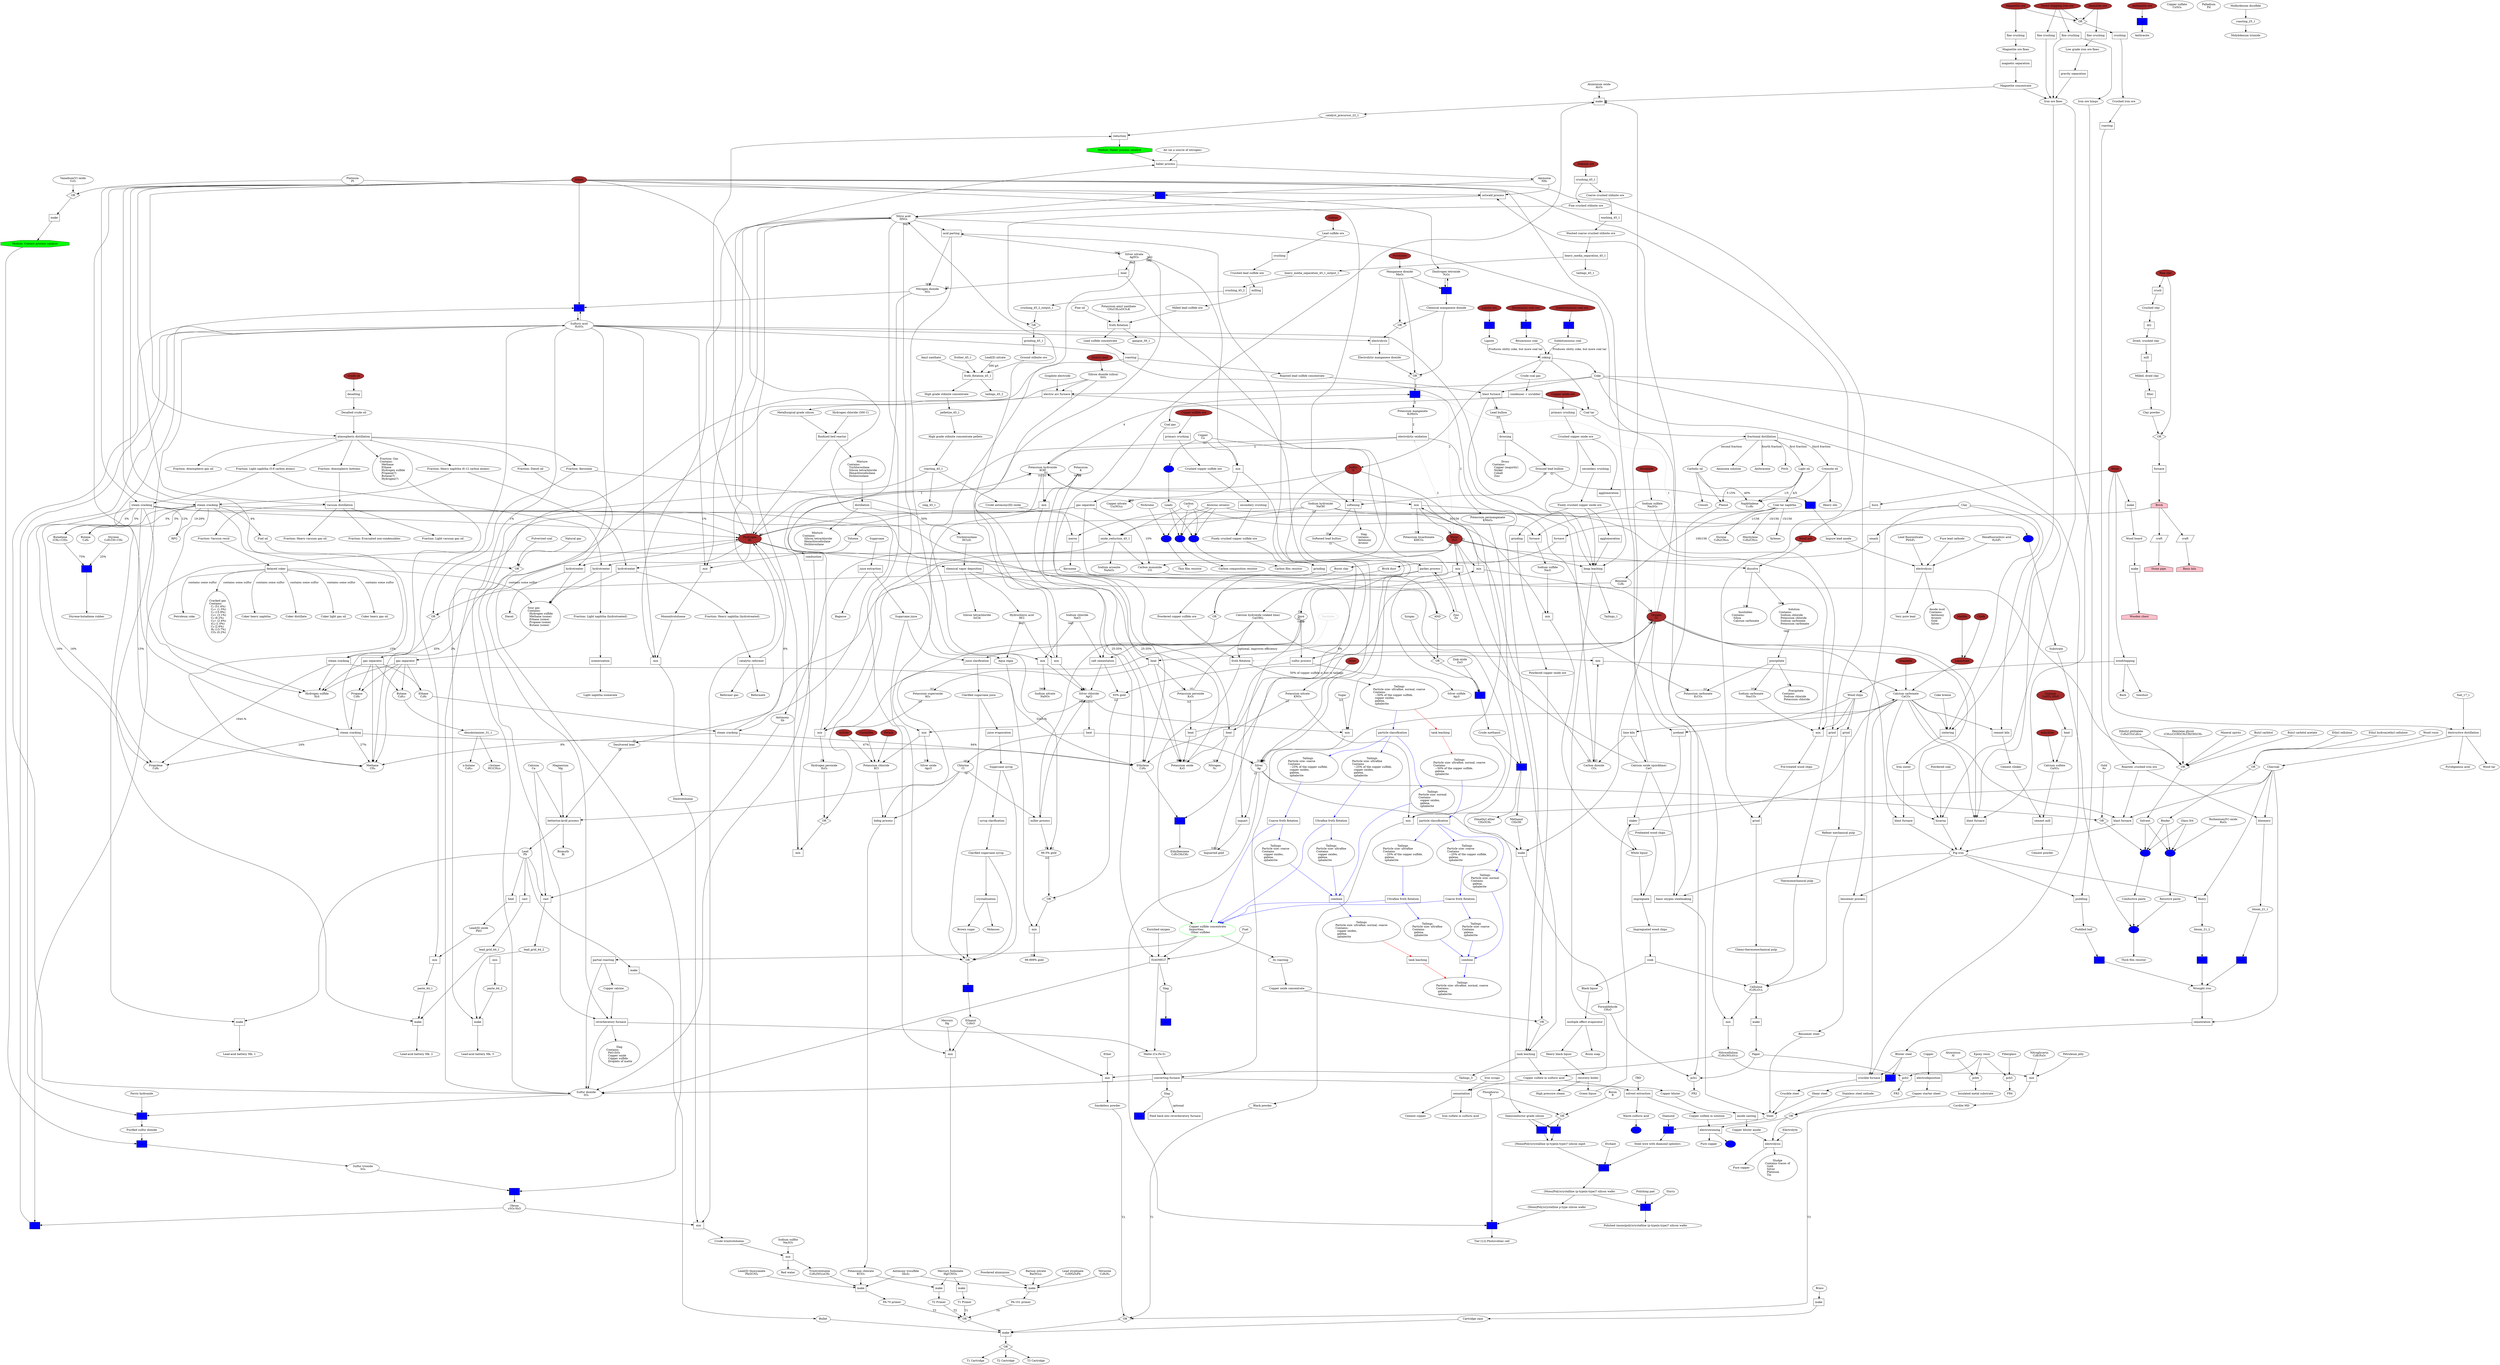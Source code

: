 digraph {
	color=darkgreen

	"Aluminium oxide"                  [label="Aluminium oxide\nAl₂O₃"                                                                  ]
	"Aluminium"                        [label="Aluminium\nAl"                                                                           ]
	"Ammonia"                          [label="Ammonia\nNH₃"                                                                            ]
	"Anhydrite"                        [                                                  fillcolor=brown, style=filled                 ]
	"Anthracite ore"                   [                                                  fillcolor=brown, style=filled                 ]
	"Antimony trisulfide"              [label="Antimony trisulfide\nSb₂S₃"                                                              ]
	"Antimony"                         [label="Antimony\nSb"                                                                            ]
	"Barium nitrate"                   [label="Barium nitrate\nBa(NO₃)₂"                                                                ]
	"Basic kiln"                       [                                                  fillcolor=pink,  style=filled, shape="house"  ]
	"Benzene"                          [label="Benzene\nC₆H₆"                                                                           ]
	"Bismuth"                          [label="Bismuth\nBi"                                                                             ]
	"Bituminous coal ore"              [                                                  fillcolor=brown, style=filled                 ]
	"Boron"                            [label="Boron\nB"                                                                                ]
	"Brick"                            [                                                  fillcolor=pink,  style=filled, shape="house"  ]
	"Butadiene"                        [label="Butadiene\n(CH₂=CH)₂"                                                                    ]
	"Butane"                           [label="Butane\nC₄H₁₀"                                                                           ]
	"Butene"                           [label="Butene\nC₄H₈"                                                                            ]
	"Calcium carbonate"                [label="Calcium carbonate\nCaCO₃"                                                                ]
	"Calcium hydroxide"                [label="Calcium hydroxide (slaked lime)\nCa(OH)₂"                                                ]
	"Calcium oxide"                    [label="Calcium oxide (quicklime)\nCaO"                                                          ]
	"Calcium sulfate"                  [label="Calcium sulfate\nCaSO₄"                                                                  ]
	"Calcium"                          [label="Calcium\nCa"                                                                             ]
	"Carbon dioxide"                   [label="Carbon dioxide\nCO₂"                                                                     ]
	"Carbon monoxide"                  [label="Carbon monoxide\nCO"                                                                     ]
	"Carbon"                           [label="Carbon\nC"                                                                               ]
	"Carnallite"                       [                                                  fillcolor=brown, style=filled                 ]
	"Galena"                           [                                                  fillcolor=brown, style=filled                 ]
	"Cellulose"                        [label="Cellulose\n(C₆H₁₀O₅)ₙ"                                                                   ]
	"Chalk"                            [                                                  fillcolor=brown, style=filled                 ]
	"Chlorine"                         [label="Chlorine\nCl"                                                                            ]
	"Clay"                             [                                                                                                ]
	"Copper nitrate"                   [label="Copper nitrate\nCu(NO₃)₂"                                                                ]
	"Copper oxide ore"                 [                                                  fillcolor=brown, style=filled                 ]
	"Copper sulfate"                   [label="Copper sulfate\nCuSO₄"                                                                   ]
	"Copper sulfide ore"               [                                                  fillcolor=brown, style=filled                 ]
	"Copper"                           [label="Copper\nCu"                                                                              ]
	"Crude oil"                        [                                                  fillcolor=brown, style=filled                 ]
	"Dibutyl phthalate"                [label="Dibutyl phthalate\nC₆H₄(CO₂C₄H₉)₂"                                                       ]
	"Dimethyl ether"                   [label="Dimethyl ether\nCH₃OCH₃"                                                                 ]
	"Dinitrogen tetroxide"             [label="Dinitrogen tetroxide\nN₂O₄"                                                              ]
	"Direct shipping iron ore"         [                                                  fillcolor=brown, style=filled                 ]
	"Durene"                           [label="Durene\nC₆H₂(CH₃)₄"                                                                      ]
	"Ethane"                           [label="Ethane\nC₂H₆"                                                                            ]
	"Ethanol"                          [label="Ethanol\nC₂H₆O"                                                                          ]
	"Ethylbenzene"                     [label="Ethylbenzene\nC₆H₅CH₂CH₃"                                                                ]
	"Ethylene"                         [label="Ethylene\nC₂H₄"                                                                          ]
	"Formaldehyde"                     [label="Formaldehyde\nCH₂O"                                                                      ]
	"Gold"                             [label="Gold\nAu"                                                                                ]
	"Gypsum"                           [label="Gypsum\nCaSO₄·2H₂O",                       fillcolor=brown, style=filled                 ]
	"Hematite ore"                     [                                                  fillcolor=brown, style=filled                 ]
	"Hexafluorosilicic acid"           [label="Hexafluorosilicic acid\nH₂SiF₆"                                                          ]
	"Hexylene glycol"                  [label="Hexylene glycol\n(CH₃)₂C(OH)CH₂CH(OH)CH₃"                                                ]
	"Hydrochloric acid"                [label="Hydrochloric acid\nHCl"                                                                  ]
	"Hydrogen peroxide"                [label="Hydrogen peroxide\nH₂O₂"                                                                 ]
	"Hydrogen sulfide"                 [label="Hydrogen sulfide\nH₂S"                                                                   ]
	"Hydrogen"                         [label="Hydrogen\nH",                              fillcolor=brown, style=filled                 ]
	"Hydrogen"                         [label="Hydrogen\nH₂"                                                                            ]
	"Lead fluorosilicate"              [label="Lead fluorosilicate\nPbSiF₆"                                                             ]
	"Lead styphnate"                   [label="Lead styphnate\nC₆HN₃O₈Pb"                                                               ]
	"Lead"                             [label="Lead\nPb"                                                                                ]
	"Lead(II) oxide"                   [label="Lead(II) oxide\nPbO"                                                                     ]
	"Lead(II) thiocyanate"             [label="Lead(II) thiocyanate\nPb(SCN)₂"                                                          ]
	"Lignite ore"                      [                                                  fillcolor=brown, style=filled                 ]
	"Limestone"                        [                                                  fillcolor=brown, style=filled                 ]
	"Magnesium"                        [label="Magnesium\nMg"                                                                           ]
	"Magnetite ore"                    [                                                  fillcolor=brown, style=filled                 ]
	"Manganese dioxide"                [label="Manganese dioxide\nMnO₂"                                                                 ]
	"Marble"                           [                                                  fillcolor=brown, style=filled                 ]
	"Mercury fulminate"                [label="Mercury fulminate\nHg(CNO)₂"                                                             ]
	"Mercury"                          [label="Mercury\nHg"                                                                             ]
	"Mesitylene"                       [label="Mesitylene\nC₆H₃(CH₃)₃"                                                                  ]
	"Methane"                          [label="Methane\nCH₄"                                                                            ]
	"Methanol"                         [label="Methanol\nCH₃OH"                                                                         ]
	"Mirabilite"                       [                                                  fillcolor=brown, style=filled                 ]
	"Module: Contact process catalyst" [                                                  fillcolor=green, style=filled, shape="octagon"]
	"Module: Haber process catalyst"   [                                                  fillcolor=green, style=filled, shape="octagon"]
	"Naphthalene"                      [label="Naphthalene\nC₁₀H₈"                                                                      ]
	"Niter"                            [                                                  fillcolor=brown, style=filled                 ]
	"Nitric acid"                      [label="Nitric acid\nHNO₃"                                                                       ]
	"Nitrocellulose"                   [label="Nitrocellulose\n(C₆H₉(NO₂)O₅)ₙ"                                                          ]
	"Nitrogen dioxide"                 [label="Nitrogen dioxide\nNO₂"                                                                   ]
	"Nitrogen"                         [label="Nitrogen\nN₂"                                                                            ]
	"Nitroglycerin"                    [label="Nitroglycerin\nC₃H₅N₃O₉"                                                                 ]
	"Oleum"                            [label="Oleum\nySO₃·H₂O"                                                                         ]
	"Oxygen"                           [label="Oxygen\nO₂",                               fillcolor=brown, style=filled                 ]
	"Palladium"                        [label="Palladium\nPd"                                                                           ]
	"Phosphorus"                       [label="Phosphorus\nP"                                                                           ]
	"Platinum"                         [label="Platinum\nPt"                                                                            ]
	"Potash"                           [                                                  fillcolor=brown, style=filled                 ]
	"Potassium amyl xanthate"          [label="Potassium amyl xanthate\nCH₃(CH₂)₄OCS₂K"                                                 ]
	"Potassium bicarbonate"            [label="Potassium bicarbonate\nKHCO₃"                                                            ]
	"Potassium carbonate"              [label="Potassium carbonate\nK₂CO₃"                                                              ]
	"Potassium chlorate"               [label="Potassium chlorate\nKClO₃"                                                               ]
	"Potassium chloride"               [label="Potassium chloride\nKCl"                                                                 ]
	"Potassium hydroxide"              [label="Potassium hydroxide\nKOH"                                                                ]
	"Potassium manganate"              [label="Potassium manganate\nK₂MnO₄"                                                             ]
	"Potassium nitrate"                [label="Potassium nitrate\nKNO₃"                                                                 ]
	"Potassium oxide"                  [label="Potassium oxide\nK₂O"                                                                    ]
	"Potassium permanganate"           [label="Potassium permanganate\nKMnO₄"                                                           ]
	"Potassium peroxide"               [label="Potassium peroxide\nK₂O₂"                                                                ]
	"Potassium superoxide"             [label="Potassium superoxide\nKO₂"                                                               ]
	"Potassium"                        [label="Potassium\nK"                                                                            ]
	"Propane"                          [label="Propane\nC₃H₈"                                                                           ]
	"Propylene"                        [label="Propylene\nC₃H₆"                                                                         ]
	"Pyrolusite"                       [                                                  fillcolor=brown, style=filled                 ]
	"Quartz sand"                      [                                                  fillcolor=brown, style=filled                 ]
	"Raw clay"                         [                                                  fillcolor=brown, style=filled                 ]
	"Ruthenium(IV) oxide"              [label="Ruthenium(IV) oxide\nRuO₂"                                                               ]
	"Seashells"                        [                                                  fillcolor=brown, style=filled                 ]
	"Silicon dioxide"                  [label="Silicon dioxide (silica)\nSiO₂"                                                          ]
	"Silicon tetrachloride"            [label="Silicon tetrachloride\nSiCl4"                                                            ]
	"Silver chloride"                  [label="Silver chloride\nAgCl"                                                                   ]
	"Silver nitrate"                   [label="Silver nitrate\nAgNO₃"                                                                   ]
	"Silver oxide"                     [label="Silver oxide\nAg₂O"                                                                      ]
	"Silver sulfide"                   [label="Silver sulfide\nAg₂S"                                                                    ]
	"Silver"                           [label="Silver\nAg"                                                                              ]
	"Sodium arsenite"                  [label="Sodium arsenite\nNaAsO₂"                                                                 ]
	"Sodium carbonate"                 [label="Sodium carbonate\nNa₂CO₃"                                                                ]
	"Sodium chloride"                  [label="Sodium chloride\nNaCl"                                                                   ]
	"Sodium hydroxide"                 [label="Sodium hydroxide\nNaOH"                                                                  ]
	"Sodium nitrate"                   [label="Sodium nitrate\nNaNO₃"                                                                   ]
	"Sodium sulfate"                   [label="Sodium sulfate\nNa₂SO₄"                                                                  ]
	"Sodium sulfide"                   [label="Sodium sulfide\nNa₂S"                                                                     ]
	"Sodium sulfite"                   [label="Sodium sulfite\nNa₂SO₃"                                                                  ]
	"Steam"                            [                                                  fillcolor=brown, style=filled                 ]
	"Stibnite ore"                     [                                                  fillcolor=brown, style=filled                 ]
	"Stone pipe"                       [                                                  fillcolor=pink,  style=filled, shape="house"  ]
	"Styrene"                          [label="Styrene\nC₆H₅CH=CH₂"                                                                     ]
	"Subbituminous coal ore"           [                                                  fillcolor=brown, style=filled                 ]
	"Sulfur dioxide"                   [label="Sulfur dioxide\nSO₂"                                                                     ]
	"Sulfur trioxide"                  [label="Sulfur trioxide\nSO₃"                                                                    ]
	"Sulfur"                           [label="Sulfur\nS",                                fillcolor=brown, style=filled                 ]
	"Sulfuric acid"                    [label="Sulfuric acid\nH₂SO₄"                                                                    ]
	"Sylvite"                          [                                                  fillcolor=brown, style=filled                 ]
	"Tetrazine"                        [label="Tetrazine\nC₂H₂N₄"                                                                       ]
	"Trichlorosilane"                  [label="Trichlorosilane\nHCl₃Si"                                                                 ]
	"Trinitrotoluene"                  [label="Trinitrotoluene\nC₆H₂(NO₂)₃CH₃"                                                          ]
	"Vanadium(V) oxide"                [label="Vanadium(V) oxide\nV₂O₅"                                                                 ]
	"Water"                            [label="Water\nH₂O",                               fillcolor=brown, style=filled                 ]
	"Wood ash"                         [                                                  fillcolor=brown, style=filled                 ]
	"Wood"                             [                                                  fillcolor=brown, style=filled                 ]
	"Wooden chest"                     [                                                  fillcolor=pink,  style=filled, shape="house"  ]
	"Zinc oxide"                       [label="Zink oxide\nZnO"                                                                         ]
	"Zinc"                             [label="Zinc\nZn"                                                                                ]
	"i-butane"                         [label="i-butane\nHC(CH₃)₃"                                                                      ]
	"n-butane"                         [label="n-butane\nC₄H₁₀"                                                                         ]

	// Coal
	subgraph {
		coking_20_1 [label="coking", shape="rect"]
		condenser_scrubber_20_1 [label="condenser + scrubber", shape="rect"]
		fractional_distillation_20_1 [label="fractional distillation", shape="rect"]
		gas_separator_20_1 [label="gas separator", shape="rect"]
		n_20_1 [label="...", shape="rect", fillcolor=blue, style=filled]
		n_20_2 [label="...", shape="rect", fillcolor=blue, style=filled]
		n_20_3 [label="...", shape="rect", fillcolor=blue, style=filled]
		n_20_4 [label="...", shape="rect", fillcolor=blue, style=filled]

		// "Metallurgical coal is needed to make coke because it
		// contains more carbon and less moisture than the thermal
		// coals used in power plants."

		"Anthracite ore" -> n_20_1
		"Bituminous coal ore" -> n_20_2
		"Subbituminous coal ore" -> n_20_3
		"Lignite ore" -> n_20_4

		n_20_1 -> "Anthracite"
		n_20_2 -> "Bituminous coal"
		n_20_3 -> "Subbituminous coal"
		n_20_4 -> "Lignite"

		"Lignite" -> coking_20_1 [label="Produces shitty coke, but more coal tar"]
		"Subbituminous coal" -> coking_20_1 [label="Produces shitty coke, but more coal tar"]

		// Anthracite lacks the pores to make good coke, and coal
		// other than bituminous is too impure. Technically, only some
		// bituminous coal is usable for making coke, but I'm not sure
		// we really want to complicate this further.
		"Bituminous coal" -> coking_20_1
		coking_20_1 -> "Coke"
		coking_20_1 -> "Coal tar"
		"Coal tar" -> fractional_distillation_20_1

		fractional_distillation_20_1 -> "Ammonia solution"
		fractional_distillation_20_1 -> "Light oil" [label="first fraction"]
		"Light oil" -> "Coal tar naphtha" [label="4/5"]
		"Light oil" -> "Naphthalene" [label="1/5"]
		"Light oil" -> "Phenol" [label="5-15%"]
		"Coal tar naphtha" -> "Benzene" [label="100/156"]
		"Coal tar naphtha" -> "Toluene" [label="30/156"]
		"Coal tar naphtha" -> "Xylenes" [label="15/156"]
		"Coal tar naphtha" -> "Mesitylene" [label="10/156"]
		"Coal tar naphtha" -> "Durene" [label="1/156"]

		// Pyridine exists, but we don't care about it

		fractional_distillation_20_1 -> "Carbolic oil" [label="second fraction"]
		"Carbolic oil" -> "Phenol"
		"Carbolic oil" -> "Cresols"
		"Carbolic oil" -> "Naphthalene" [label="40%"]

		fractional_distillation_20_1 -> "Creosote oil" [label="third fraction"]
		"Creosote oil" -> "Naphthalene"
		"Creosote oil" -> "Heavy oils"

		fractional_distillation_20_1 -> "Anthracene" [label="fourth fraction"]

		fractional_distillation_20_1 -> "Pitch"
		coking_20_1 -> "Sulfur"
		coking_20_1 -> "Crude coal gas"
		"Crude coal gas" -> condenser_scrubber_20_1
		condenser_scrubber_20_1 -> "Coal tar"
		condenser_scrubber_20_1 -> "Coal gas"
		// TODO: the bad outputs of the scrubber

		"Coal gas" -> gas_separator_20_1
		gas_separator_20_1 -> "Hydrogen" [label="50%"]
		gas_separator_20_1 -> "Methane" [label="35%"]
		gas_separator_20_1 -> "Carbon monoxide" [label="10%"]
		gas_separator_20_1 -> "Ethylene" [label="5%"]

		// 29.6 MJ/kg in coke
		// 20 MJ/m³ in coal gas

		// "The ordinary yield of tar in the manufacture of coal-gas
		// is between 4 and 5% of the weight of the coal."

		// "[coal tar's] heating-value is equal to the same weight of
		// best coal, but it is very difficult to burn it completely
		// without producing a great deal of evil-smelling smoke."

		// Bituminous coal 24-35 MJ/kg
		// Anthracite 26-33 MJ/kg
		// Lignite 10-20 MJ/kg
	}

	subgraph {
		// "10-12 MWh per ton of silicon"
		// 3 carbon electrodes that are gradually consumed
		distillation_5_1 [label="distillation", shape="rect"]
		furnace_5_1      [label="electric arc furnace", shape="rect"]
		heat_5_1         [label="chemical vapor deposition", shape="rect"]
		mix_5_1          [label="fluidized bed reactor", shape="rect"]
		mixture_5_1      [label="Mixture\nContains:\l  Trichlorosilane\l  Silicon tetrachloride\l  Hexachlorodisilane\l  Dichlorosilane\l"]
		mixture_5_2      [label="Mixture\nContains:\l  Silicon tetrachloride\l  Hexachlorodisilane\l  Dichlorosilane\l"]
		n_5_1 [label="...", shape="rect", fillcolor=blue, style=filled]
		n_5_2 [label="...", shape="rect", fillcolor=blue, style=filled]
		n_5_3 [label="...", shape="rect", fillcolor=blue, style=filled]
		n_5_4 [label="...", shape="rect", fillcolor=blue, style=filled]
		n_5_5 [label="...", shape="rect", fillcolor=blue, style=filled]
		n_5_6 [label="...", shape="rect", fillcolor=blue, style=filled]
		or_5_1 [label="OR", shape="diamond"]

		"Quartz sand"  -> "Silicon dioxide"

		"Graphite electrode" -> furnace_5_1
		"Silicon dioxide" -> furnace_5_1
		"Coke" -> furnace_5_1
		furnace_5_1 -> "Metallurgical grade silicon"
		furnace_5_1 -> "Carbon monoxide"

		"Metallurgical grade silicon" -> mix_5_1
		"Hydrogen chloride (300 C)" -> mix_5_1
		mix_5_1 -> "Hydrogen"
		mix_5_1 -> mixture_5_1
		mixture_5_1 -> distillation_5_1
		distillation_5_1 -> "Trichlorosilane"
		distillation_5_1 -> mixture_5_2
		"Trichlorosilane" -> heat_5_1
		"Hydrogen" -> heat_5_1
		heat_5_1 -> "Semiconductor grade silicon"
		heat_5_1 -> "Hydrochloric acid"
		heat_5_1 -> "Silicon tetrachloride"

		// Note that we only model one kind of doping, where the dopant is added during formation of the ingot/boule. We do not model diffusion. While these do create different kin
		"Semiconductor grade silicon" -> n_5_1
		"Semiconductor grade silicon" -> n_5_5
		"Boron" -> or_5_1
		"Phosphorus" -> or_5_1
		or_5_1 -> n_5_1
		or_5_1 -> n_5_5
		n_5_1 -> "(Mono|Poly)crystalline (p-type|n-type)? silicon ingot"
		n_5_5 -> "(Mono|Poly)crystalline (p-type|n-type)? silicon ingot"

		"Steel" -> n_5_3
		"Diamond" -> n_5_3
		n_5_3 -> "Steel wire with diamond splinters"
		"Steel wire with diamond splinters" -> n_5_2
		"Etchant" -> n_5_2
		"(Mono|Poly)crystalline (p-type|n-type)? silicon wafer" -> n_5_4
		"Polishing pad" -> n_5_4
		"Slurry" -> n_5_4
		n_5_4 -> "Polished (mono|poly)crystalline (p-type|n-type)? silicon wafer"

		"(Mono|Poly)crystalline (p-type|n-type)? silicon ingot" -> n_5_2
		n_5_2 -> "(Mono|Poly)crystalline (p-type|n-type)? silicon wafer"

		"(Mono|Poly)crystalline (p-type|n-type)? silicon wafer" -> "(Mono|Poly)crystalline p-type silicon wafer"
		"(Mono|Poly)crystalline p-type silicon wafer" -> n_5_6
		"Silver" -> n_5_6
		"Phosphorus" -> n_5_6
		n_5_6 -> "Tier [12] Photovoltaic cell"
	}

	subgraph {
		color=grey
		"Xanthate" [fontcolor=grey, color=grey]
	}

	subgraph {
		cement_kiln_10_1    [label="cement kiln", shape="rect"]
		grind_10_1          [label="cement mill", shape="rect"]
		heat_10_1           [label="heat", shape="rect"]
		lime_kiln_10_1      [label="lime kiln", shape="rect"]
		mix_10_1            [label="mix", shape="rect"]
		mix_10_2            [label="mix", shape="rect"]

		"Marble" -> "Limestone"
		"Chalk" -> "Limestone"
		"Limestone" -> "Calcium carbonate"
		"Seashells" -> "Calcium carbonate"
		"Calcium carbonate" -> lime_kiln_10_1
		lime_kiln_10_1 -> "Calcium oxide"
		lime_kiln_10_1 -> "Carbon dioxide"

		"Water" -> mix_10_1
		"Calcium oxide" -> mix_10_1
		mix_10_1 -> "Calcium hydroxide"

		// Some of the second raw materials used are: clay, shale, sand, iron ore, bauxite, fly ash and slag.
		"Calcium carbonate" -> cement_kiln_10_1
		"Clay" -> cement_kiln_10_1
		cement_kiln_10_1 -> "Cement clinker"

		"Gypsum" -> heat_10_1
		heat_10_1 -> "Calcium sulfate"
		"Anhydrite" ->"Calcium sulfate"

		"Cement clinker" -> grind_10_1
		"Calcium sulfate" -> grind_10_1
		grind_10_1 -> "Cement powder"

		"Calcium hydroxide" -> mix_10_2
		"Carbon dioxide" -> mix_10_2
		mix_10_2 -> "Calcium carbonate"
	}

	subgraph {
		// TODO: wet sulfuric acid process

		combustion_14_1 [label="combustion", shape="rect"]
		n_14_2 [label="...", shape="rect", fillcolor=blue, style=filled]
		n_14_3 [label="...", shape="rect", fillcolor=blue, style=filled]
		n_14_4 [label="...", shape="rect", fillcolor=blue, style=filled]
		n_14_5 [label="...", shape="rect", fillcolor=blue, style=filled]
		n_14_6 [label="...", shape="rect", fillcolor=blue, style=filled]
		or_14_1 [label="OR", shape="diamond"];
		make_14_1 [label="make", shape="rect"];

		// TODO: exothermic process, heat can be recovered
		"Sulfur" -> combustion_14_1
		combustion_14_1 -> "Sulfur dioxide"

		// Contact process
		{
			// "Platinum was initially used as the catalyst for this
			// reaction; however, as it is susceptible to reacting
			// with arsenic impurities in the sulfur feedstock,
			// vanadium(V) oxide (V₂O₅) is now preferred."
			"Vanadium(V) oxide" -> or_14_1
			"Platinum" -> or_14_1
			or_14_1 -> make_14_1
			make_14_1 -> "Module: Contact process catalyst"

			"Sulfur dioxide" -> n_14_2
			"Sulfuric acid" -> n_14_2
			"Ferric hydroxide" -> n_14_2
			n_14_2 -> "Purified sulfur dioxide"

			"Purified sulfur dioxide" -> n_14_3
			"Module: Contact process catalyst" -> n_14_3
			n_14_3 -> "Sulfur trioxide"

			"Sulfur trioxide" -> n_14_4
			"Sulfuric acid" -> n_14_4
			n_14_4 -> "Oleum"

			"Oleum" -> n_14_5
			"Water" -> n_14_5
			n_14_5 -> "Sulfuric acid"
		}

		// Lead chamber process
		{
			"Sulfur dioxide" -> n_14_6
			"Steam" -> n_14_6
			// TODO: "Nitrogen oxides are produced by decomposition of niter in the presence of sulfuric acid, or by hydrolysis of nitrosylsulfuric acid"
			"Nitrogen dioxide" -> n_14_6
			"Sulfuric acid" -> n_14_6
			n_14_6 -> "Sulfuric acid"
		}
	}

	subgraph {
		copper_15_1            [label="Copper"]
		electrodeposition_15_1 [label="electrodeposition", shape="rect"]
		or_15_1                [label="OR", shape="diamond"]

		copper_15_1 -> electrodeposition_15_1
		electrodeposition_15_1 -> "Copper starter sheet"
		"Copper starter sheet" -> or_15_1
		"Stainless steel cathode" -> or_15_1
	}

	// Copper sulfide liberation
	subgraph {
		{
			coarse_froth_flotation_0_1    [label="Coarse froth flotation", shape="rect"]
			coarse_froth_flotation_0_2    [label="Coarse froth flotation", shape="rect"]
			combine_0_1                   [label="combine", shape="rect"]
			combine_0_2                   [label="combine", shape="rect"]
			froth_flotation_0_1           [label="froth flotation", shape="rect"]
			grinding_0_1                  [label="grinding", shape="rect"]
			primary_crushing_0_1          [label="primary crushing", shape="rect"]
			secondary_crushing_0_1        [label="secondary crushing", shape="rect"]
			size_filtering_0_1            [label="particle classification", shape="rect"]
			size_filtering_0_2            [label="particle classification", shape="rect"]
			tank_leaching_0_1             [label="tank leaching", shape="rect"]
			tank_leaching_0_2             [label="tank leaching", shape="rect"]
			ultrafine_froth_flotation_0_1 [label="Ultrafine froth flotation", shape="rect"]
			ultrafine_froth_flotation_0_2 [label="Ultrafine froth flotation", shape="rect"]

			Tailings_0_1  [label="Tailings\nParticle size: ultrafine, normal, coarse\lContains\l  ~50% of the copper sulfide,\l  copper oxides,\l  galena,\l  sphalerite\l"]
			Tailings_0_2  [label="Tailings\nParticle size: ultrafine\lContains\l  ~25% of the copper sulfide,\l  copper oxides,\l  galena,\l  sphalerite\l"]
			Tailings_0_7  [label="Tailings\nParticle size: normal\lContains\l  copper oxides,\l  galena,\l  sphalerite\l"]
			Tailings_0_3  [label="Tailings\nParticle size: coarse\lContains\l  ~25% of the copper sulfide,\l  copper oxides,\l  galena,\l  sphalerite\l"]
			Tailings_0_4  [label="Tailings\nParticle size: coarse\lContains\l  copper oxides,\l  galena,\l  sphalerite\l"]
			Tailings_0_5  [label="Tailings\nParticle size: ultrafine\lContains\l  copper oxides,\l  galena,\l  sphalerite\l"]
			Tailings_0_8  [label="Tailings\nParticle size: ultrafine, normal, coarse\lContains\l  ~50% of the copper sulfide,\l  galena,\l  sphalerite\l"]
			Tailings_0_9  [label="Tailings\nParticle size: ultrafine\lContains\l  ~25% of the copper sulfide,\l  galena,\l  sphalerite\l"]
			Tailings_0_10 [label="Tailings\nParticle size: coarse\lContains\l  ~25% of the copper sulfide,\l  galena,\l  sphalerite\l"]
			Tailings_0_11 [label="Tailings\nParticle size: normal\lContains\l  galena,\l  sphalerite\l"]
			Tailings_0_12 [label="Tailings\nParticle size: ultrafine\lContains\l  galena,\l  sphalerite\l"]
			Tailings_0_13 [label="Tailings\nParticle size: coarse\lContains\l  galena,\l  sphalerite\l"]
			Tailings_0_14 [label="Tailings\nParticle size: ultrafine, normal, coarse\lContains:\l  copper oxides,\l  galena,\l  sphalerite\l"]
			Tailings_0_15 [label="Tailings\nParticle size: ultrafine, normal, coarse\lContains:\l  galena,\l  sphalerite\l"]

			copper_sulfide_concentrate_0_1 [label="Copper sulfide concentrate\nImpurities:\l  Other sulfides\l", color=green]


			"Copper sulfide ore" -> primary_crushing_0_1
			primary_crushing_0_1 -> "Crushed copper sulfide ore"
			"Crushed copper sulfide ore" -> secondary_crushing_0_1
			secondary_crushing_0_1 -> "Finely crushed copper sulfide ore"
			"Finely crushed copper sulfide ore" -> grinding_0_1
			grinding_0_1 -> "Powdered copper sulfide ore"
			"Powdered copper sulfide ore" -> froth_flotation_0_1
			froth_flotation_0_1 -> copper_sulfide_concentrate_0_1
			"Calcium hydroxide" -> froth_flotation_0_1 [label="optional, improves efficiency"]
			// TODO: we'll probably remove the need of Xanthate. There
			// are a dozen different xanthates, none of which are fun
			// to make, and different ores need different xanthates.
			"Xanthate" -> froth_flotation_0_1 [color=grey]
			froth_flotation_0_1 -> Tailings_0_1 [label="50% of copper sulfide is lost to tailings"]
		}

		{
			edge [color=blue]

			Tailings_0_1 -> size_filtering_0_1
			size_filtering_0_1 -> Tailings_0_2
			size_filtering_0_1 -> Tailings_0_3
			size_filtering_0_1 -> Tailings_0_7
			Tailings_0_2 -> ultrafine_froth_flotation_0_1
			ultrafine_froth_flotation_0_1 -> copper_sulfide_concentrate_0_1
			ultrafine_froth_flotation_0_1 -> Tailings_0_5

			Tailings_0_3 -> coarse_froth_flotation_0_1
			coarse_froth_flotation_0_1 -> copper_sulfide_concentrate_0_1
			coarse_froth_flotation_0_1 -> Tailings_0_4

			{
				Tailings_0_5 -> combine_0_1
				Tailings_0_4 -> combine_0_1
				Tailings_0_7 -> combine_0_1
				combine_0_1 -> Tailings_0_14
			}


			{
				edge [color=red]

				Tailings_0_14 -> tank_leaching_0_2
				tank_leaching_0_2 -> Tailings_0_15
			}
		}

		{
			edge [color=red]

			Tailings_0_1 -> tank_leaching_0_1
			tank_leaching_0_1 -> Tailings_0_8

			{
				edge [color=blue]

				Tailings_0_8 -> size_filtering_0_2
				size_filtering_0_2 -> Tailings_0_9
				size_filtering_0_2 -> Tailings_0_10
				size_filtering_0_2 -> Tailings_0_11
				Tailings_0_9 -> ultrafine_froth_flotation_0_2
				ultrafine_froth_flotation_0_2 -> copper_sulfide_concentrate_0_1
				ultrafine_froth_flotation_0_2 -> Tailings_0_12

				Tailings_0_10 -> coarse_froth_flotation_0_2
				coarse_froth_flotation_0_2 -> copper_sulfide_concentrate_0_1
				coarse_froth_flotation_0_2 -> Tailings_0_13

				{
					Tailings_0_11 -> combine_0_2
					Tailings_0_12 -> combine_0_2
					Tailings_0_13 -> combine_0_2
					combine_0_2 -> Tailings_0_15
				}
			}
		}
	}

	// Copper sulfide converting
	subgraph {
		anode_casting_11_1      [label="anode casting", shape="rect"]
		converting_furnace_11_1 [label="converting furnace", shape="rect"]
		copper_11_2             [label="Pure copper"]
		electrolysis_11_1       [label="electrolysis", shape="rect"]
		feed_back_11_1          [label="Feed back into reverberatory furnace", shape="rect"]
		n_11_2                  [label="...", shape="rect", fillcolor=blue, style=filled]
		slag_11_1               [label="Slag"]
		sludge_11_1             [label="Sludge\nContains traces of\l  Gold\l  Silver\l  Platinum\l  Tin\l"]

		"Matte (Cu-Fe-S)" -> converting_furnace_11_1
		converting_furnace_11_1 -> "Copper blister"
		"Calcium carbonate" -> converting_furnace_11_1
		converting_furnace_11_1 -> slag_11_1
		slag_11_1 -> n_11_2
		slag_11_1 -> feed_back_11_1 [label="optional"]
		converting_furnace_11_1 -> "Sulfur dioxide"
		"Copper blister" -> anode_casting_11_1
		anode_casting_11_1 -> "Copper blister anode"
		or_15_1 -> electrolysis_11_1
		"Electrolyte" -> electrolysis_11_1
		"Copper blister anode" -> electrolysis_11_1
		electrolysis_11_1 -> copper_11_2
		electrolysis_11_1 -> sludge_11_1
	}

	// Copper sulfide reverberatory furnace
	subgraph {
		or_1_1                    [label="OR", shape="diamond"]
		partial_roasting_1_1      [label="partial roasting", shape="rect"]
		reverberatory_furnace_1_1 [label="reverberatory furnace", shape="rect"]
		slag_1_1                  [label="Slag\nContains:\l  FeO.SiO₂\l  Copper oxide\l  Copper sulfide\l  Droplets of matte\l"]

		copper_sulfide_concentrate_0_1 -> partial_roasting_1_1
		partial_roasting_1_1 -> "Copper calcine"
		partial_roasting_1_1 -> "Sulfur dioxide"
		"Copper calcine" -> reverberatory_furnace_1_1
		reverberatory_furnace_1_1 -> slag_1_1
		reverberatory_furnace_1_1 -> "Sulfur dioxide"
		"Silicon dioxide" -> reverberatory_furnace_1_1
		"Pulverized coal" -> or_1_1
		"Fuel oil" -> or_1_1
		"Natural gas" -> or_1_1
		or_1_1 -> reverberatory_furnace_1_1
		reverberatory_furnace_1_1 -> "Matte (Cu-Fe-S)"
	}

	subgraph {
		tank_leaching_12_1 [label="tank leaching", shape="rect"]
	}

	// Copper sulfide ISASMELT
	subgraph {
		isasmelt_3_1 [label="ISASMELT", shape="rect"]
		n_3_1        [label="...", shape="rect", fillcolor=blue, style=filled]
		slag_3_1     [label="Slag"]

		copper_sulfide_concentrate_0_1 -> isasmelt_3_1
		"Silicon dioxide" -> isasmelt_3_1
		"Enriched oxygen" -> isasmelt_3_1
		"Fuel" -> isasmelt_3_1
		isasmelt_3_1 -> slag_3_1
		slag_3_1 -> n_3_1
		isasmelt_3_1 -> "Matte (Cu-Fe-S)"
		isasmelt_3_1 -> "Sulfur dioxide"
	}

	// Copper oxide
	subgraph {
		agglomeration_12_1      [label="agglomeration", shape="rect"]
		agglomeration_12_2      [label="agglomeration", shape="rect"]
		cementation_12_1        [label="cementation", shape="rect"]
		electrowinning_12_1     [label="electrowinning", shape="rect"]
		grinding_12_1           [label="grinding", shape="rect"]
		heap_leaching_12_1      [label="heap leaching", shape="rect"]
		primary_crushing_12_1   [label="primary crushing", shape="rect"]
		secondary_crushing_12_1 [label="secondary crushing", shape="rect"]
		solvent_extraction_12_1 [label="solvent extraction", shape="rect"]
		or_12_1 [label="OR", shape="diamond"]


		"Copper oxide ore" -> primary_crushing_12_1
		primary_crushing_12_1 -> "Crushed copper oxide ore"
		"Crushed copper oxide ore" -> agglomeration_12_1
		agglomeration_12_1 -> heap_leaching_12_1
		"Crushed copper oxide ore" -> heap_leaching_12_1
		"Crushed copper oxide ore" -> secondary_crushing_12_1
		secondary_crushing_12_1 -> "Finely crushed copper oxide ore"
		"Finely crushed copper oxide ore" -> agglomeration_12_2
		agglomeration_12_2 -> heap_leaching_12_1
		"Finely crushed copper oxide ore" -> heap_leaching_12_1
		"Finely crushed copper oxide ore" -> grinding_12_1
		grinding_12_1 -> "Powdered copper oxide ore"
		"Powdered copper oxide ore" -> or_12_1

		copper_sulfide_concentrate_0_1 -> "3x roasting"
		"3x roasting" -> "Copper oxide concentrate"
		"Copper oxide concentrate" -> or_12_1

		// TODO: why does tank leaching need water? and no sulfuric acid? while making copper sulfate?
		or_12_1 -> tank_leaching_12_1


		"Water" -> heap_leaching_12_1
		"Sulfuric acid" -> heap_leaching_12_1
		"Water" -> tank_leaching_12_1
		"Sulfuric acid" -> tank_leaching_12_1

		heap_leaching_12_1 -> Tailings_1
		tank_leaching_12_1 -> Tailings_3

		heap_leaching_12_1 -> "Copper sulfate in sulfuric acid"
		tank_leaching_12_1 -> "Copper sulfate in sulfuric acid"

		"Copper sulfate in sulfuric acid" -> solvent_extraction_12_1

		{
			n_12_1 [label="...", fillcolor=blue, style=filled]
			n_12_2 [label="...", fillcolor=blue, style=filled]

			"TBD" -> solvent_extraction_12_1
			solvent_extraction_12_1 -> "Copper sulfate in solution"
			solvent_extraction_12_1 -> "Waste sulfuric acid"
			"Waste sulfuric acid" -> n_12_1
			"Copper sulfate in solution" -> electrowinning_12_1
			electrowinning_12_1 -> "Pure copper"
			electrowinning_12_1 -> n_12_2

			or_15_1 -> electrowinning_12_1
		}

		"Copper sulfate in sulfuric acid" -> cementation_12_1
		{
			"Iron scraps" -> cementation_12_1
			cementation_12_1 -> "Cement copper"
			cementation_12_1 -> "Iron sulfate in sulfuric acid"
		}
	}

	subgraph {
		// TODO: "https://en.wikipedia.org/wiki/Resistor#Fixed_resistor"
		// TODO: "https://en.wikipedia.org/wiki/Capacitor_types"
		// TODO: "https://en.wikipedia.org/wiki/Inductor#Types"

		// https://doi.org/10.1007/978-3-319-48933-9_29

		n_13_1 [label="...", fillcolor=blue, style=filled]
		n_13_2 [label="...", fillcolor=blue, style=filled]
		n_13_3 [label="...", fillcolor=blue, style=filled]
		n_13_4 [label="...", fillcolor=blue, style=filled]
		n_13_5 [label="...", fillcolor=blue, style=filled]
		n_13_6 [label="...", fillcolor=blue, style=filled]
		n_13_7 [label="...", fillcolor=blue, style=filled]
		n_13_8 [label="...", fillcolor=blue, style=filled]
		or_13_1 [label="OR", shape="diamond"]
		or_13_2 [label="OR", shape="diamond"]
		or_13_3 [label="OR", shape="diamond"]
		solvent_13_1 [label="Solvent"]
		binder_13_1 [label="Binder"]

		"Copper" -> n_13_1
		n_13_1 -> "Leads"

		// TODO: "Alumina substrates are manufactured by blending
		// alumina powder, with an average particle size of around
		// 1 μm, together with small amounts of silica, magnesia and
		// calcia. These are either ball- or roll-milled for about
		// 10 h with lubricants, binders and solvents that ensure
		// thorough mixing. Most thick film substrates are less than
		// one millimeter thick, and the preferred method of
		// fabrication is sheet casting. A slurry is allowed to flow
		// out onto a smooth belt, and it passes under a metal doctor
		// blade which controls the resultant thickness. The material
		// is then dried in air to remove the solvent and, at this
		// stage, it is sometimes referred to as the green state
		// because of its color. The substrates are then fired in a
		// kiln for at least 12 h. A peak temperature of around 1500∘C
		// ensures that the materials are properly sintered. During
		// firing, the substrates can shrink by up to 20%, and this
		// needs to be taken into consideration for the formation of
		// the final substrate. The surface finish can be improved by
		// coating the surface with a thin, glassy layer (glazing),
		// which is done as an additional step at a lower temperature.

		// Resistors
		{
			// https://www.youtube.com/watch?v=wshRwO0MCSU - YAGEO Chip Resistors manufacturing process
			// https://threerollmill.com/documents/thick_film_paste.pdf

			"Leads" -> n_13_2
			"Carbon" -> n_13_2
			"Alumina ceramic" -> n_13_2
			n_13_2 -> "Carbon composition resistor"

			"Leads" -> n_13_3
			"Carbon" -> n_13_3
			"Alumina ceramic" -> n_13_3
			n_13_3 -> "Carbon film resistor"

			// TODO: pretty sure this isn't complete
			"Nichrome" -> n_13_4
			"Alumina ceramic" -> n_13_4
			n_13_4 -> "Thin film resistor"


			// Substrate
			"Alumina ceramic" -> n_13_5
			n_13_5 -> "Substrate"

			"Kerosene" -> or_13_2
			"Mineral spirits" -> or_13_2
			"Dibutyl phthalate" -> or_13_2
			"Butyl carbitol" -> or_13_2
			"Butyl carbitol acetate" -> or_13_2
			"Hexylene glycol" -> or_13_2
			or_13_2 -> solvent_13_1

			"Ethyl cellulose" -> or_13_3
			"Ethyl hydroxyethyl cellulose" -> or_13_3
			"Wood rosin" -> or_13_3
			or_13_3 -> binder_13_1

			// Also common nowadays are alloys of silver and palladium
			// or platinum, likely because they're cheaper than gold
			// while having most of the same properties.
			"Silver" -> or_13_1
			"Gold" -> or_13_1
			or_13_1 -> n_13_6
			"Glass frit" -> n_13_6
			solvent_13_1 -> n_13_6
			binder_13_1 -> n_13_6
			n_13_6 -> "Conductive paste"

			// Resistor paste
			"Ruthenium(IV) oxide" -> n_13_7
			"Glass frit" -> n_13_7
			solvent_13_1 -> n_13_7
			binder_13_1 -> n_13_7
			n_13_7 -> "Resistive paste"

			"Conductive paste" -> n_13_8
			"Resistive paste" -> n_13_8
			"Substrate" -> n_13_8
			n_13_8 -> "Thick film resistor"


			// "The most widely used thin-film cermet resistors are
			// compositions of silicon monoxide and chromium (SiO-Cr)
			// and are used primarily because of their high
			// sheet-resistances and their ability to form high-valued
			// resistors in a minimum of substrate area."
		}

		// https://www.youtube.com/watch?v=gFEYuaY35Vo - KEMET Ceramic Capacitor Manufacturing

		// There are many substrates for PCBs, but most of them are
		// not sufficiently different. We can focus on FR-2, FR-3 and
		// FR-4 to model technological progression.
		//
		// Additionally, aluminium-core PCBs are used for high-power applications

		"Phenol" -> pcb1
		"Formaldehyde" -> pcb1
		"Paper" -> pcb1
		pcb1 -> FR2

		"Paper" -> pcb2
		"Epoxy resin" -> pcb2
		pcb2 -> FR3

		"Fiberglass" -> pcb3
		// "brominated epoxy"
		"Epoxy resin" -> pcb3
		pcb3 -> FR4

		"Aluminium" -> pcb4
		"Epoxy resin" -> pcb4
		pcb4 -> "Insulated metal substrate"
	}

	// TNT
	subgraph {
		mix_18_6 [label="mix", shape="rect"]
		mix_18_7 [label="mix", shape="rect"]
		mix_18_8 [label="mix", shape="rect"]
		mix_18_9 [label="mix", shape="rect"]

		"Toluene" -> mix_18_6
		"Sulfuric acid" -> mix_18_6
		"Nitric acid" -> mix_18_6
		mix_18_6 -> "Mononitrotoluene"
		"Mononitrotoluene" -> mix_18_7
		"Sulfuric acid" -> mix_18_7
		"Nitric acid" -> mix_18_7
		mix_18_7 -> "Dinitrotoluene"
		"Dinitrotoluene" -> mix_18_8
		"Nitric acid" -> mix_18_8
		"Oleum" -> mix_18_8
		mix_18_8 -> "Crude trinitrotoluene"
		"Crude trinitrotoluene" -> mix_18_9
		"Sodium sulfite" -> mix_18_9
		mix_18_9 -> "Trinitrotoluene"
		mix_18_9 -> "Red water"

		// TODO: more detailed process
	}

	// Ammunition
	subgraph {
		furnace_17_1 [label="destructive distillation", shape="rect"]
		liebig_17_1  [label="liebig process", shape="rect"]
		machine_17_1 [label="make", shape="rect"]
		machine_17_2 [label="make", shape="rect"]
		machine_17_4 [label="make", shape="rect"]
		machine_17_5 [label="make", shape="rect"]
		machine_17_6 [label="make", shape="rect"]
		machine_17_7 [label="make", shape="rect"]
		machine_17_8 [label="make", shape="rect"]
		mix_17_1     [label="mix", shape="rect"]
		mix_17_2     [label="mix", shape="rect"]
		mix_17_3     [label="mix", shape="rect"]
		mix_17_4     [label="mix", shape="rect"]
		mix_17_5     [label="mix", shape="rect"]
		or_17_1      [label="OR", shape="diamond"]
		or_17_2      [label="OR", shape="diamond"]
		or_17_3      [label="OR", shape="diamond"]

		{rank=same; "T1 Primer"; "T2 Primer"; "FA-70 primer"; "PA-101 primer";}
		{rank=same; "T1 Cartridge"; "T2 Cartridge"; "T3 Cartridge";}
		{rank=same; "Black powder"; "Smokeless powder"; "Cordite MD";}
		{rank=same; "Bullet"; "Cartridge case"; or_17_1; or_17_3}
		{rank=same; machine_17_5; machine_17_6; machine_17_7; machine_17_8;}

		// TODO: do we need to use charcoal, or can we use normal coal
		// or coke? Also, if we use coal, do we still need sulfur?
		"Niter" -> "Potassium nitrate"
		"Potassium nitrate" -> mix_17_1
		"Charcoal" -> mix_17_1
		"Sulfur" -> mix_17_1
		mix_17_1 -> "Black powder"


		"Wood" -> furnace_17_1
		fuel_17_1 -> furnace_17_1
		furnace_17_1 -> "Pyroligneous acid"
		furnace_17_1 -> "Wood tar"
		furnace_17_1 -> "Charcoal"

		"Cellulose" -> mix_17_2
		"Nitric acid" -> mix_17_2
		mix_17_2 -> "Nitrocellulose"

		"Nitrocellulose" -> mix_17_4
		"Ether" -> mix_17_4
		"Ethanol" -> mix_17_4
		mix_17_4 -> "Smokeless powder"

		"Nitrocellulose" -> mix_17_3
		"Nitroglycerin" -> mix_17_3
		"Petroleum jelly" -> mix_17_3
		mix_17_3 -> "Cordite MD"

		// Bullet cases can also be made of aluminium or soft steel,
		// but in terms of Factorio progression, making either of
		// those is probably not easier than making brass, and there's
		// no real-world advantage to using them, other than weight.
		"Brass" -> machine_17_1
		machine_17_1 -> "Cartridge case"

		"Lead" -> machine_17_2
		machine_17_2 -> "Bullet"

		// TODO: https://www.petersoncartridge.com/technical-information/drawing-brass/
		"Bullet" -> machine_17_4
		"Cartridge case" -> machine_17_4
		"Black powder" -> or_17_1 [label="T1"]
		"Smokeless powder" -> or_17_1 [label="T2"]
		"Cordite MD" -> or_17_1 [label="T3"]
		or_17_1 -> machine_17_4
		"T1 Primer" -> or_17_3 [label="T1"]
		"T2 Primer" -> or_17_3 [label="T2"]
		"FA-70 primer" -> or_17_3 [label="T3"]
		"PA-101 primer" -> or_17_3 [label="T4"]
		or_17_3 -> machine_17_4
		machine_17_4 -> or_17_2
		or_17_2 -> "T1 Cartridge"
		or_17_2 -> "T2 Cartridge"
		or_17_2 -> "T3 Cartridge"

		"Mercury" -> mix_17_5
		"Nitric acid" -> mix_17_5
		"Ethanol" -> mix_17_5
		mix_17_5 -> "Mercury fulminate"
		"Mercury fulminate" -> machine_17_5
		machine_17_5 -> "T1 Primer"

		"Sylvite" -> "Potassium chloride"
		"Carnallite" -> "Potassium chloride"
		"Potash" -> "Potassium chloride"

		"Chlorine" -> liebig_17_1
		"Calcium hydroxide" -> liebig_17_1
		"Potassium chloride" -> liebig_17_1
		liebig_17_1 -> "Potassium chlorate"

		"Mercury fulminate" -> machine_17_6
		"Potassium chlorate" -> machine_17_6
		machine_17_6 -> "T2 Primer"

		"Potassium chlorate" -> machine_17_7
		"Lead(II) thiocyanate" -> machine_17_7
		"Antimony trisulfide" -> machine_17_7
		"Trinitrotoluene" -> machine_17_7
		machine_17_7 -> "FA-70 primer"

		"Lead styphnate" -> machine_17_8
		"Barium nitrate" -> machine_17_8
		"Antimony trisulfide" -> machine_17_8
		"Powdered aluminium" -> machine_17_8
		"Tetrazine" -> machine_17_8
		machine_17_8 -> "PA-101 primer"
	}

	// Cellulose
	subgraph {
		grind_19_1        [label="grind", shape="rect"]
		grind_19_2        [label="grind", shape="rect"]
		grind_19_3        [label="grind", shape="rect"]
		make_19_1         [label="make", shape="rect"]
		mix_19_1          [label="mix", shape="rect"]
		woodchipping_19_1 [label="woodchipping", shape="rect"]

		"Wood" -> woodchipping_19_1
		woodchipping_19_1 -> "Wood chips"
		woodchipping_19_1 -> "Bark"
		woodchipping_19_1 -> "Sawdust"


		// Steam treatment significantly reduces the total energy
		// needed to make the pulp and decreases the damage (cutting)
		// to fibres
		"Wood chips" -> grind_19_1
		grind_19_1 -> "Refiner mechanical pulp"
		"Refiner mechanical pulp" -> "Cellulose"

		"Wood chips" -> grind_19_2
		"Steam" -> grind_19_2
		grind_19_2 -> "Thermomechanical pulp"
		"Thermomechanical pulp" -> "Cellulose"

		"Sodium carbonate" -> mix_19_1
		"Sodium hydroxide" -> mix_19_1
		"Sodium sulfate" -> mix_19_1
		"Wood chips" -> mix_19_1
		mix_19_1 -> "Pre-treated wood chips"
		"Pre-treated wood chips" -> grind_19_3
		"Steam" -> grind_19_3
		grind_19_3 -> "Chemi-thermomechanical pulp"
		"Chemi-thermomechanical pulp" -> "Cellulose"

		// Mechanical pulp mills use large amounts of energy, mostly
		// electricity to power motors which turn the grinders. A
		// rough estimate of the electrical energy needed is 10,000
		// megajoules (MJ) per tonne of pulp (2,750 kWh per tonne)

		// TODO: other sources of fiber, such as bamboo, straw, …

		// Stainless steels is used extensively in the pulp and paper
		// industry[11] for two primary reasons, to avoid iron
		// contamination of the product and their corrosion resistance
		// to the various chemicals used in the papermaking
		// process.

		// It enabled the recovery and reuse of the inorganic pulping
		// chemicals such that a kraft mill is a nearly closed-cycle
		// process with respect to inorganic chemicals

		// Wetting needs normal steam. Burning black liquor produces
		// high pressure steam, which can be used to generate power,
		// yielding normal steam to be used for wetting.

		// Kraft process
		subgraph {
			cook_19_1_1                       [label="cook", shape="rect"]
			furnace_19_1_1                    [label="furnace", shape="rect"]
			impregnate_19_1_1                 [label="impregnate", shape="rect"]
			mix_19_1_1                        [label="mix", shape="rect"]
			multiple_effect_evaporator_19_1_1 [label="multiple effect evaporator", shape="rect"]
			preheat_19_1_1                    [label="preheat", shape="rect"]
			recovery_boiler_19_1_1            [label="recovery boiler", shape="rect"]
			slaker_19_1_1                     [label="slaker", shape="rect"]


			"Wood chips" -> preheat_19_1_1
			"Steam" -> preheat_19_1_1
			preheat_19_1_1 -> "Preheated wood chips"

			"Preheated wood chips" -> impregnate_19_1_1
			"White liquor" -> impregnate_19_1_1
			impregnate_19_1_1 -> "Impregnated wood chips"

			"Impregnated wood chips" -> cook_19_1_1
			cook_19_1_1 -> "Black liquor"
			cook_19_1_1 -> "Cellulose"

			"Black liquor" -> multiple_effect_evaporator_19_1_1
			multiple_effect_evaporator_19_1_1 -> "Heavy black liquor"
			multiple_effect_evaporator_19_1_1 -> "Rosin soap"

			"Heavy black liquor" -> recovery_boiler_19_1_1
			recovery_boiler_19_1_1 -> "High pressure steam"
			recovery_boiler_19_1_1 -> "Green liquor"
			"Green liquor" -> slaker_19_1_1
			"Calcium oxide" -> slaker_19_1_1
			slaker_19_1_1 -> "White liquor"
			slaker_19_1_1 -> "Calcium carbonate"

			// There is also thenardite, which turns into mirabilite,
			// and glauberite. Both are less common than mirabilite.
			"Mirabilite" -> "Sodium sulfate"
			"Sodium sulfate" -> furnace_19_1_1
			"Carbon" -> furnace_19_1_1
			furnace_19_1_1 -> "Sodium sulfide"
			"Sodium hydroxide" -> mix_19_1_1
			"Sodium sulfide" -> mix_19_1_1
			mix_19_1_1 -> "White liquor"

			// Sodium sulfate is also a by-product of other chemical
			// processes, such as the production of hydrochloric acid.
		}

		// TODO: technically there's bleached and unbleached cellulose and thus paper
		"Cellulose" -> make_19_1
		make_19_1 -> "Paper"

		// TODO: there are also the Sulfite process and Soda pulping.
	}

	// Iron
	subgraph {
		// TODO: add slag and flue gases

		// Direct reduced iron processes for steelmaking exist, but
		// might not fit into our mod.

		/*
		Our iron/steel progression looks like this:
		0. Making pig iron using
		a. Blast furnace
		b. Blast furnace with oxygen injection
		c. HIsarna process
		1. Making wrought iron using
		a. Bloomery
		b. Finery
		(Potting and stamping, which we are skipping)
		c. Puddling
		2. Making steel using
		a. cementation
		b. Bessemer process
		(We're skipping the open hearth furnace; IRL it was easier than the
		Bessemer process because it was slower, which we don't care about.)
		c. basic oxygen steelmaking
		(We're skipping the electric arc furnace, because we don't have scrap steel)

		1 and 2 occur somewhat in parallel, with most gating happening
		due to the use of coke.

		In the real world, there were different qualities of steel.
		Cementation produced blister steel, which had to be refined
		into shear steel, later crucible steel. And steel produced by
		the bessemer process, while being much cheaper, also was
		inferior to crucible steel. In Factorio, we can't easily model
		different qualities of steel, so we'll have to tweak
		quantities of steel produced instead. One implication is that
		the Bessemer process will deprecate the cementation process,
		while IRL the two existed side by side.
		*/

		crushing_21_1 [label="crushing", shape="rect"]
		crushing_21_2 [label="fine crushing", shape="rect"]
		crushing_21_3 [label="fine crushing", shape="rect"]
		crushing_21_4 [label="fine crushing", shape="rect"]
		crushing_21_5 [label="fine crushing", shape="rect"]
		roasting_21_1 [label="roasting", shape="rect"]
		sintering_21_1 [label="sintering", shape="rect"]
		bloomery_21_1 [label="bloomery", shape="rect"]
		finery_21_1 [label="finery", shape="rect"]
		cementation_21_1 [label="cementation", shape="rect"]
		bessemer_21_1 [label="bessemer process", shape="rect"]
		blast_furnace_21_1 [label="blast furnace", shape="rect"]
		blast_furnace_21_2 [label="blast furnace", shape="rect"]
		blast_furnace_21_3 [label="blast furnace", shape="rect"]
		hisarna_21_1 [label="hisarna", shape="rect"]
		crucible_furnace_21_1 [label="crucible furnace", shape="rect"]
		puddling_21_1 [label="puddling", shape="rect"]
		gravity_21_1 [label="gravity separation", shape="rect"]
		magnetic_separation_21_1 [label="magnetic separation", shape="rect"]
		bos_21_1 [label="basic oxygen steelmaking", shape="rect"]
		n_21_1 [label="...", shape="rect", fillcolor=blue, style=filled]
		n_21_2 [label="...", shape="rect", fillcolor=blue, style=filled]
		n_21_3 [label="...", shape="rect", fillcolor=blue, style=filled]
		n_21_4 [label="...", shape="rect", fillcolor=blue, style=filled]
		or_21_1 [label="OR", shape="diamond"]

		{rank=same; "Direct shipping iron ore"; "Hematite ore"; "Magnetite ore";}
		{rank=same; crushing_21_1; crushing_21_2; crushing_21_3; crushing_21_4; crushing_21_5;}
		{rank=same; "Low grade iron ore fines"; "Magnetite ore fines";}
		{rank=same; "Iron ore fines"; "Iron ore lumps"; "Crushed iron ore";}
		{rank=same; blast_furnace_21_1; blast_furnace_21_2; blast_furnace_21_3; hisarna_21_1;}
		{rank=same; n_21_1; n_21_2; n_21_3;}

		"Direct shipping iron ore" -> crushing_21_2
		crushing_21_2 -> "Iron ore fines"
		crushing_21_2 -> "Iron ore lumps"

		"Direct shipping iron ore" -> crushing_21_3
		crushing_21_3 -> "Iron ore fines"

		// European average bloom sizes quickly rose to 300 kg, where
		// they levelled off until the demise of the bloomery.

		// TODO: this recipe makes it impossible to turn crushed ore
		// into fines, because we throw all qualities into the same
		// bucket.
		"Direct shipping iron ore" -> or_21_1
		"Hematite ore" -> or_21_1
		"Magnetite ore" -> or_21_1
		or_21_1 -> crushing_21_1
		crushing_21_1 -> "Crushed iron ore"
		"Crushed iron ore" -> roasting_21_1
		roasting_21_1 -> "Roasted, crushed iron ore"

		// Bloomeries, making wrought iron
		"Roasted, crushed iron ore" -> bloomery_21_1
		// TODO: could we also use coal/coke?
		"Charcoal" -> bloomery_21_1
		bloomery_21_1 -> bloom_21_1
		bloom_21_1 -> n_21_1
		n_21_1 -> "Wrought iron"
		// In the real world, the slag may contain enough iron to be
		// worth feeding back into the bloomery. We choose to avoid
		// that complexity.


		"Iron ore fines" -> sintering_21_1
		"Calcium carbonate" -> sintering_21_1
		"Coke breeze" -> sintering_21_1
		"Clay" -> sintering_21_1
		sintering_21_1 -> "Iron sinter"

		// Blast furnaces, making pig iron
		//
		// Note that the blast furnace and finery must use charcoal
		// (or some other clean source of energy we won't have yet),
		// and cannot use coal or coke. Coal contains too much sulfur,
		// which we can't all remove. If we have a blast furnace with
		// mechanized air blowing, then we can increase the amount of
		// calcium carbonate to remove all of the sulfur.
		//
		// The reliance on charcoal also puts a limit to how big we
		// can make the blast furnace, as charcoal can't carry as much
		// weight as coke.
		"Roasted, crushed iron ore" -> blast_furnace_21_1
		"Charcoal" -> blast_furnace_21_1
		"Calcium carbonate" -> blast_furnace_21_1
		blast_furnace_21_1 -> "Pig iron"

		"Iron sinter" -> blast_furnace_21_2
		"Oxygen" -> blast_furnace_21_2
		blast_furnace_21_2 -> "Pig iron"

		"Iron ore lumps" -> blast_furnace_21_3
		"Calcium carbonate" -> blast_furnace_21_3
		"Coke" -> blast_furnace_21_3
		"Oxygen" -> blast_furnace_21_3
		blast_furnace_21_3 -> "Pig iron"

		"Hematite ore" -> crushing_21_4
		crushing_21_4 -> "Low grade iron ore fines"
		"Low grade iron ore fines" -> gravity_21_1
		gravity_21_1 -> "Iron ore fines"

		"Magnetite ore" -> crushing_21_5
		crushing_21_5 -> "Magnetite ore fines"
		"Magnetite ore fines" -> magnetic_separation_21_1
		magnetic_separation_21_1 -> "Magnetite concentrate"
		"Magnetite concentrate" -> "Iron ore fines"

		// Fineries, turning pig iron into wrought iron
		"Pig iron" -> finery_21_1
		"Charcoal" -> finery_21_1
		finery_21_1 -> bloom_21_2
		bloom_21_2 -> n_21_2
		n_21_2 -> "Wrought iron"

		// Puddling, turning pig iron into wrought iron
		//
		// Technically, dry puddling can only use white cast iron. We
		// could add a step for refining grey cast iron to white cast
		// iron, but let's just pretend that happens internally.
		//
		// There's also wet puddling, where rusted iron is added to
		// the mix, but we don't have rust… And at this point, we also
		// don't have a way of pumping pure oxygen in there.
		"Pig iron" -> puddling_21_1
		"Coke" -> puddling_21_1
		puddling_21_1 -> "Puddled ball"
		"Puddled ball" -> n_21_3
		n_21_3 -> "Wrought iron"

		// Cementation, turning wrought iron into steel
		//
		// In real history, the cementation process used specific
		// wrought iron from Sweden because it was so exceptionally
		// pure. We'll pretend that all wrought iron is great.
		"Wrought iron" -> cementation_21_1
		"Charcoal" -> cementation_21_1
		cementation_21_1 -> "Blister steel"
		"Blister steel" -> n_21_4
		n_21_4 -> "Shear steel"

		// Crucible steel, an improvement on cementation
		"Blister steel" -> crucible_furnace_21_1
		// TODO: gas is also fine. anything hot, really; the steel is
		// not interacting with the fuel.
		"Coke" -> crucible_furnace_21_1
		"Calcium carbonate" -> crucible_furnace_21_1
		crucible_furnace_21_1 -> "Crucible steel"
		// Because no oxygen was blown through the steel, it exceeded
		// Bessemer steel in both quality and hardenability, so
		// Huntsman's process was used for manufacturing tool steel
		// until better methods, utilizing an electric arc, were
		// developed in the early 20th century
		//
		// Quality problems, such as brittleness caused by nitrogen in
		// the blowing air,[37] prevented Bessemer steel from being
		// used for many structural applications.[38] Open-hearth
		// steel was suitable for structural applications

		// The Bessemer process, turning pig iron into steel
		"Pig iron" -> bessemer_21_1
		"Clay" -> bessemer_21_1
		bessemer_21_1 -> "Bessemer steel"

		// Basic oxygen steelmaking, turning pig iron into steel
		"Pig iron" -> bos_21_1
		"Oxygen" -> bos_21_1
		// TODO: one can also use dolomite instead of calcium oxide,
		// TODO: the calcium oxide is used as lining. should it be part of the steel recipe, or part of building the furnace?
		"Calcium oxide" -> bos_21_1
		bos_21_1 -> "Steel"

		"Iron ore fines" -> hisarna_21_1
		"Powdered coal" -> hisarna_21_1
		"Oxygen" -> hisarna_21_1
		"Calcium carbonate" -> hisarna_21_1
		hisarna_21_1 -> "Pig iron"

		"Shear steel" -> "Steel"
		"Crucible steel" -> "Steel"
		"Bessemer steel" -> "Steel"

		// Modern furnaces will take a charge of iron of up to 400
		// tons[4] and convert it into steel in less than 40 minutes,
		// compared to 10–12 hours in an open hearth furnace.

		// Modern: 1t of pig iron = 1.5t iron ore, 1t of coke, 0.5t limestone, 3.5t air

		// For comparison, an average size charge for a puddling
		// furnace was 800–900 lb (360–410 kg)[10] while a Bessemer
		// converter charge was 15 short tons (13,600 kg). The
		// puddling process could not be scaled up, being limited by
		// the amount that the puddler could handle. It could only be
		// expanded by building more furnaces.
	}

	subgraph {
		ostwald_22_1 [label="ostwald process", shape="rect"]
		haber_22_1 [label="haber process", shape="rect"]
		air_22_1 [label="Air (as a source of nitrogen)"]
		make_22_1 [label="make", shape="rect"]
		reduction_22_1 [label="reduction", shape="rect"]

		"Ammonia" -> ostwald_22_1
		"Oxygen" -> ostwald_22_1
		"Platinum" -> ostwald_22_1
		ostwald_22_1 -> "Nitric acid"

		air_22_1 -> haber_22_1
		"Hydrogen" -> haber_22_1
		"Module: Haber process catalyst" -> haber_22_1
		// Wikipedia claims that triethanolamine is used in the haber
		// process to capture CO2. Elsewhere, Wikipedia claims that
		// monoenaolamine is used for CO2 scrubbing instead. And the
		// world complains that making ammonia releases way too much
		// CO2, so I'm not sure how much scrubbing is actually
		// happening… That's why we're not including it at all.
		haber_22_1 -> "Ammonia"

		// We somewhat simplify the creation of the catalyst, by not first reducing magnetite, making wüstite.
		"Magnetite concentrate" -> make_22_1
		"Aluminium oxide" -> make_22_1
		"Calcium oxide" -> make_22_1
		"Potassium oxide" -> make_22_1
		make_22_1 -> catalyst_precursor_22_1

		catalyst_precursor_22_1 -> reduction_22_1
		"Hydrogen" -> reduction_22_1
		reduction_22_1 -> "Module: Haber process catalyst"

		// The development of hydrogen-resistant chromium-molybdenum
		// steels made it possible to construct single-walled pipes
	}

	subgraph {
		"Molbydenum disulfide" -> roasting_25_1
		roasting_25_1 -> "Molybdenum trioxide"
	}

	subgraph {
		make_26_1 [label="make", shape="rect"]

		"Methanol" -> make_26_1
		// Using a catalyst based on iron and molybdenum is more
		// common nowadays, as it is more economical. Unfortunately,
		// there is little documentation on how the catalyst is made,
		// so we opt for the much simpler silver-based one.
		"Silver" -> make_26_1
		"Oxygen" -> make_26_1
		make_26_1 -> "Formaldehyde"
	}

	subgraph {
		"Silver"
	}

	subgraph {
		// https://www.youtube.com/watch?v=wPox7MUbvqs

		or_28_1 [label="OR", shape="diamond"]
		and_28_1 [label="AND", shape="diamond"]
		n_28_1 [label="...", shape="rect", fillcolor=blue, style=filled]
		mix_28_1 [label="...", shape="rect", fillcolor=blue, style=filled]

		"Carbon monoxide" -> and_28_1
		"Hydrogen" -> and_28_1
		and_28_1 -> or_28_1
		"Syngas" -> or_28_1

		or_28_1 -> mix_28_1
		"Copper" -> mix_28_1
		"Zinc oxide" -> mix_28_1
		mix_28_1 -> "Crude methanol"

		"Crude methanol" -> n_28_1
		"Potassium permanganate" -> n_28_1
		n_28_1 -> "Dimethyl ether"
		n_28_1 -> "Methanol"
	}

	subgraph {
		electrolytic_oxidation_29_1 [label="electrolytic oxidation", shape="rect"]
		n_29_1 [label="...", shape="rect", fillcolor=blue, style=filled]
		or_29_1 [label="OR", shape="diamond"]

		"Manganese dioxide" -> or_29_1
		"Chemical manganese dioxide" -> or_29_1
		"Electrolytic manganese dioxide" -> or_29_1
		or_29_1 -> n_29_1 [label="2"]

		"Potassium hydroxide" -> n_29_1 [label="4"]
		"Oxygen" -> n_29_1 [label="1", color=grey]
		n_29_1 -> "Potassium manganate" [label="2"]
		n_29_1 -> "Water" [label="2", color=grey]
		"Potassium manganate" -> electrolytic_oxidation_29_1 [label="2"]
		"Water" -> electrolytic_oxidation_29_1 [label="2", color=grey]
		electrolytic_oxidation_29_1 -> "Potassium permanganate" [label="2"]
		electrolytic_oxidation_29_1 -> "Potassium hydroxide" [label="2"]
		electrolytic_oxidation_29_1 -> "Hydrogen" [label="1"]
	}

	subgraph {
		n_30_1 [label="...", shape="rect", fillcolor=blue, style=filled]
		n_30_2 [label="...", shape="rect", fillcolor=blue, style=filled]
		electrolysis_30_1 [label="electrolysis", shape="rect"]
		or_30_1 [label="OR", shape="diamond"]

		"Pyrolusite" -> "Manganese dioxide"
		"Manganese dioxide" -> n_30_1
		"Dinitrogen tetroxide" -> n_30_1
		n_30_1 -> "Chemical manganese dioxide"
		n_30_1 -> "Dinitrogen tetroxide"

		"Manganese dioxide" -> or_30_1
		"Chemical manganese dioxide" -> or_30_1
		or_30_1 -> electrolysis_30_1
		"Sulfuric acid" -> electrolysis_30_1
		// TODO: what's used for the electrodes?
		electrolysis_30_1 -> "Electrolytic manganese dioxide"

		"Ammonia" -> n_30_2
		"Steam" -> n_30_2
		n_30_2 -> "Dinitrogen tetroxide"
		n_30_2 -> "Nitric acid"
	}

	// Petroleum
	subgraph {
		// Crude oil

		// Acrylic acid
		// Alkenes (olefins)
		// Aromatic petrochemicals
		// Asphalt
		// Bulk tar
		// Butene
		// [x] Diesel fuel
		// Ethylene
		// Fuel oil
		// Gasoline
		// [x] Jet fuel
		// [x] Kerosene
		// Liquefied petroleum gas
		// Lubricants
		// Para-Xylene
		// Paraffin wax
		// Petroleum coke
		// Propylene
		// Sulfur or sulfuric acid
		// Wax


		// The alkanes from pentane (C5H12) to octane (C8H18) are
		// refined into gasoline, the ones from nonane (C9H20) to
		// hexadecane (C16H34) into diesel fuel, kerosene and jet
		// fuel. Alkanes with more than 16 carbon atoms can be refined
		// into fuel oil and lubricating oil. At the heavier end of
		// the range, paraffin wax is an alkane with approximately 25
		// carbon atoms, while asphalt has 35 and up, although these
		// are usually cracked by modern refineries into more valuable
		// products.
		//
		// The shortest molecules, those with four or fewer carbon
		// atoms, are in a gaseous state at room temperature. They are
		// the petroleum gases. Depending on demand and the cost of
		// recovery, these gases are either flared off, sold as
		// liquefied petroleum gas under pressure, or used to power
		// the refinery's own burners.


		// When oil gets pumped, it has to first be separated into
		// water, oil and gas. The water is mostly a nuisance that
		// needs to be cleaned up and dumped, although it contains
		// some dissolved gas and some oil. The gas is "wet" and needs
		// to be dried first, and then needs further processing to be
		// made useful.
		//
		// See https://en.wikipedia.org/wiki/Oil_production_plant

		// Research to improve oil refinery productivity: secondary
		// and tertiary reocvery.

		distillation_31_1 [label="atmospheric distillation", shape="rect"]
		distillation_31_2 [label="vacuum distillation", shape="rect"]
		hydrotreater_31_1 [label="hydrotreater", shape="rect"]
		hydrotreater_31_2 [label="hydrotreater", shape="rect"]
		hydrotreater_31_3 [label="hydrotreater", shape="rect"]
		merox_31_1 [label="merox", shape="rect"]

		steam_cracking_31_1 [label="steam cracking", shape="rect"]
		steam_cracking_31_2 [label="steam cracking", shape="rect"]
		steam_cracking_31_3 [label="steam cracking", shape="rect"]
		steam_cracking_31_4 [label="steam cracking", shape="rect"]
		steam_cracking_31_5 [label="steam cracking", shape="rect"]

		delayed_coker_31_1 [label="delayed coker", shape="rect"]
		catalytic_reformer_31_1 [label="catalytic reformer", shape="rect"]
		isomerization_31_1 [label="isomerization", shape="rect"]
		desalting_31_1 [label="desalting", shape="rect"]
		or_31_1 [label="OR", shape="diamond"]

		gas_separator_31_1 [label="gas separator", shape="rect"]
		gas_separator_31_2 [label="gas separator", shape="rect"]

		sour_gas_31_1 [label="Sour gas\lContains:\l  Hydrogen sulfide\l  Methane (some)\l  Ethane (some)\l  Propane (some)\l  Butane (some)\l"]
		"Fraction: Light naphtha" [label="Fraction: Light naphtha (5-6 carbon atoms)"]
		"Fraction: Heavy naphtha" [label="Fraction: Heavy naphtha (6-12 carbon atoms)"]
		"Fraction: Gas" [label="Fraction: Gas\lContains:\l  Methane\l  Ethane\l  Hydrogen sulfide\l  Propane(?)\l  Butane(?)\l  Hydrogen(?)\l"]
		// https://ceng.tu.edu.iq/ched/images/lectures/chem-lec/st4/c2/lec.12.pdf
		"Cracked gas" [label="Cracked gas\nContains:\l  C₁ (51.4%)\l  C₂= (1.5%)\l  C₂ (15.9%)\l  C₃= (3.1%)\l  C₃ (8.2%)\l  C₄= (2.4%)\l  iC₄ (1.0%)\l  C₄ (2.6%)\l  H₂ (13.7%)\l  CO₂ (0.2%)\l"]


		{
			rank=same
			"Fraction: Atmospheric bottoms"
			"Fraction: Atmospheric gas oil"
			"Fraction: Diesel oil"
			"Fraction: Kerosene"
			"Fraction: Heavy naphtha"
			"Fraction: Light naphtha"
			"Fraction: Gas"
		}

		"Crude oil" -> desalting_31_1
		desalting_31_1 -> "Desalted crude oil"


		"Desalted crude oil" -> distillation_31_1
		"Steam" -> distillation_31_1
		distillation_31_1 -> "Fraction: Atmospheric bottoms"
		distillation_31_1 -> "Fraction: Atmospheric gas oil"
		distillation_31_1 -> "Fraction: Diesel oil"
		distillation_31_1 -> "Fraction: Kerosene"
		distillation_31_1 -> "Fraction: Heavy naphtha"
		distillation_31_1 -> "Fraction: Light naphtha"
		distillation_31_1 -> "Fraction: Gas"

		"Fraction: Atmospheric bottoms" -> distillation_31_2
		"Steam" -> distillation_31_2
		distillation_31_2 -> "Fraction: Light vacuum gas oil"
		distillation_31_2 -> "Fraction: Heavy vacuum gas oil"
		distillation_31_2 -> "Fraction: Vacuum resid"
		distillation_31_2 -> "Fraction: Evacuated non-condensibles"

		// TODO: figure out which catalyst is being used
		"Fraction: Diesel oil" -> hydrotreater_31_1
		"Hydrogen" -> hydrotreater_31_1
		hydrotreater_31_1 -> "Diesel"
		hydrotreater_31_1 -> sour_gas_31_1

		// It uses a proprietary catalyst…
		// Unlike the real process, we don't recycle the sodium hydroxide.
		"Fraction: Kerosene" -> merox_31_1
		"Sodium hydroxide" -> merox_31_1
		merox_31_1 -> "Kerosene"

		// TODO: do we want to make cracking more complicated by
		// modeling the processes for separating the resulting
		// chemicals?

		// https://www.essentialchemicalindustry.org/processes/cracking-isomerisation-and-reforming.html
		// has a seemingly useful table showing the ratios of
		// outputs depending on inputs… Except it doesn't make
		// much sense. For example, it manages to crack Ethane
		// (C₂H₆) into Propylene (C₃H₆) which has _more_ carbon
		// atoms. We've taken the table as a rough guide and
		// tweaked it some. Exact values don't matter to us,
		// anyway.
		"Fraction: Light naphtha" -> steam_cracking_31_1
		"Steam" -> steam_cracking_31_1
		steam_cracking_31_1 -> "Hydrogen"  [label="1%"]
		steam_cracking_31_1 -> "Methane"   [label="15%"]
		steam_cracking_31_1 -> "Ethylene"  [label="25-35%"]
		steam_cracking_31_1 -> "Propylene" [label="16%"]
		steam_cracking_31_1 -> "Butene"    [label="5%"]
		steam_cracking_31_1 -> "Butadiene" [label="5%"]
		steam_cracking_31_1 -> "RPG"	   [label="12%"]
		steam_cracking_31_1 -> "Hydrogen sulfide"

		"Fraction: Heavy naphtha" -> steam_cracking_31_4
		"Steam" -> steam_cracking_31_4
		steam_cracking_31_4 -> "Hydrogen"  [label="1%"]
		steam_cracking_31_4 -> "Methane"   [label="15%"]
		steam_cracking_31_4 -> "Ethylene"  [label="25-35%"]
		steam_cracking_31_4 -> "Propylene" [label="16%"]
		steam_cracking_31_4 -> "Butene"    [label="5%"]
		steam_cracking_31_4 -> "Butadiene" [label="5%"]
		steam_cracking_31_4 -> "RPG"	   [label="19-29%"]
		steam_cracking_31_4 -> "Fuel oil"  [label="4%"]
		steam_cracking_31_4 -> "Hydrogen sulfide"

		// https://www.open.edu/openlearn/science-maths-technology/science/chemistry/introduction-polymers/content-section-3.2.2
		// specifies that 50% of ethane turns into ethylene, 10%
		// turns into methane and hydrogen, and the rest remains
		// unreacted ethane. In the limit, that's 83% ethylene and
		// 17% methane and hydrogen. We split methane and hydrogen
		// half and half, for the sake of simplicity.
		"Ethane" -> steam_cracking_31_2
		"Steam" -> steam_cracking_31_2
		steam_cracking_31_2 -> "Hydrogen"  [label="8%"]
		steam_cracking_31_2 -> "Methane"   [label="8%"]
		steam_cracking_31_2 -> "Ethylene"  [label="84%"]

		"Propane" -> steam_cracking_31_3
		"Steam" -> steam_cracking_31_3
		steam_cracking_31_3 -> "Hydrogen"  [label="2%"]
		steam_cracking_31_3 -> "Methane"   [label="27%"]
		steam_cracking_31_3 -> "Ethylene"  [label="47%"]
		steam_cracking_31_3 -> "Propylene" [label="24%"]


		"Fraction: Light naphtha" -> hydrotreater_31_2
		"Hydrogen" -> hydrotreater_31_2
		hydrotreater_31_2 -> "Fraction: Light naphtha (hydrotreated)"
		hydrotreater_31_2 -> sour_gas_31_1

		// TODO: platinum catalyst
		"Fraction: Light naphtha (hydrotreated)" -> isomerization_31_1
		isomerization_31_1 -> "Light naphtha isomerate"

		"Fraction: Heavy naphtha" -> hydrotreater_31_3
		"Hydrogen" -> hydrotreater_31_3
		hydrotreater_31_3 -> "Fraction: Heavy naphtha (hydrotreated)"
		hydrotreater_31_3 -> sour_gas_31_1

		// TODO: platinum catalyst
		"Fraction: Heavy naphtha (hydrotreated)" -> catalytic_reformer_31_1
		catalytic_reformer_31_1 -> "Hydrogen"
		catalytic_reformer_31_1 -> "Reformate"
		catalytic_reformer_31_1 -> "Reformer gas"
		// TODO: reformate can be split into aromatics; but which? at least benzene, toluene, ethylbenzene and xylene

		"Fraction: Vacuum resid" -> delayed_coker_31_1
		delayed_coker_31_1 -> "Coker heavy naphtha" [label="contains some sulfur"]
		delayed_coker_31_1 -> "Coker distillate" [label="contains some sulfur"]
		delayed_coker_31_1 -> "Coker light gas oil" [label="contains some sulfur"]
		delayed_coker_31_1 -> "Coker heavy gas oil" [label="contains some sulfur"]
		delayed_coker_31_1 -> sour_gas_31_1 [label="contains some sulfur"]
		// "The value of the coke as a product is typically far below
		// the cost of the crude oil used to produce it."
		//
		// TODO: https://en.wikipedia.org/wiki/Petroleum_coke
		//
		// "The yield of coke from the delayed coking process ranges
		// from about 18 to 30 percent by weight of the feedstock
		// residual oil"
		delayed_coker_31_1 -> "Petroleum coke" [label="contains some sulfur"]
		delayed_coker_31_1 -> "Cracked gas" [label="contains some sulfur"]

		// https://doi.org/10.1016/j.jaap.2009.06.006
		"Kerosene" -> or_31_1
		"Fraction: Kerosene" -> or_31_1
		or_31_1 -> steam_cracking_31_5
		"Steam" -> steam_cracking_31_5
		steam_cracking_31_5 -> "Ethylene" [label="32wt.%"]
		steam_cracking_31_5 -> "Propylene" [label="16wt.%"]
		steam_cracking_31_5 -> "Hydrogen sulfide"
		// TODO what are the other outputs?


		// TODO: We need a coherent story for splitting gases. In an
		// oil refinery/gas plant, they use kerosene and naphtha to
		// separate methane/ethane and propane/butane. It's difficult
		// to find information on other forms of gas separation. Do
		// refineries use this specific process because it's the only
		// one that works, or because they have easy access to
		// kerosene and naphtha?
		//
		// We'll also need to separate gases in contexts other than
		// crude oil refining, and we'll have to deal with other gases
		// (oxygen, CO₂, ...). And because of the way Factorio works,
		// it'd be very tedious to have separate processes for
		// different gases in a gas mixture.
		//
		// For the time being, we'll simplify gas separation to a
		// magic machine that can magically separate all gases.

		"Fraction: Gas" -> gas_separator_31_1
		gas_separator_31_1 -> "Methane"
		gas_separator_31_1 -> "Ethane"
		gas_separator_31_1 -> "Hydrogen sulfide"
		gas_separator_31_1 -> "Propane"
		gas_separator_31_1 -> "Butane"

		sour_gas_31_1 -> gas_separator_31_2
		gas_separator_31_2 -> "Methane"
		gas_separator_31_2 -> "Ethane"
		gas_separator_31_2 -> "Hydrogen sulfide"
		gas_separator_31_2 -> "Propane"
		gas_separator_31_2 -> "Butane"

		"Butane" -> deisobutanizer_31_1
		deisobutanizer_31_1 -> "i-butane"
		deisobutanizer_31_1 -> "n-butane"
	}

	// styrene-butadiene rubber
	subgraph {
		n_32_1 [label="...", shape="rect", fillcolor=blue, style=filled]

		// XXX "soap", free-radical initiators
		// XXX vulcanization
		"Styrene" -> n_32_1 [label="25%"]
		"Butadiene" -> n_32_1 [label="75%"]
		n_32_1 -> "Styrene-butadiene rubber"
	}

	subgraph {
		n_33_1 [label="...", shape="rect", fillcolor=blue, style=filled]

		"Benzene" -> n_33_1
		"Ethylene" -> n_33_1
		n_33_1 -> "Ethylbenzene"

		// " Currently, al-most all ethylbenzene is produced
		// commercially by alkylating benzene with ethylene, primarily
		// via two routes: in the liquid phase with aluminum chloride
		// catalyst (Friedel-Crafts reaction), or in the vapor phase
		// with a fixed bed of either a Lewis acid or a synthetic
		// zeolite catalyst developed by Mobil Corporation. "

		// http://www.tc.bci.tu-dortmund.de/Downloads/Praktika/tc30_styrene_english.pdf
	}

	subgraph {
		// https://www.youtube.com/watch?v=FXD9zDs9ygU - How It's Made Clay

		crush_34_1 [label="crush", shape="rect"]
		furnace_34_1 [label="dry", shape="rect"]
		mill_34_1 [label="mill", shape="rect"]
		filter_34_1 [label="filter", shape="rect"]

		"Raw clay" -> crush_34_1
		crush_34_1 -> "Crushed clay"
		"Crushed clay" -> furnace_34_1
		furnace_34_1 -> "Dried, crushed clay"
		"Dried, crushed clay" -> mill_34_1
		mill_34_1 -> "Milled, dried clay"
		"Milled, dried clay" -> filter_34_1
		filter_34_1 -> "Clay powder"
	}

	subgraph {
		or_35_1 [label="OR", shape="diamond"]
		furnace_35_1 [label="furnace", shape="rect"]

		"Raw clay" -> or_35_1
		"Clay powder" -> or_35_1
		or_35_1 -> furnace_35_1
		furnace_35_1 -> "Brick"
	}

	subgraph {
		make_36_1 [label="make", shape="rect"]
		make_36_2 [label="make", shape="rect"]

		"Wood" -> make_36_1
		make_36_1 -> "Wood board"

		// No nails or glue needed, we trust in the power of joints.
		"Wood board" -> make_36_2
		make_36_2 -> "Wooden chest"
	}

	subgraph {
		sugarcane_mill_37_1 [label="juice extraction", shape="rect"]
		juice_clarification_37_1 [label="juice clarification", shape="rect"]
		juice_evaporation_37_1 [label="juice evaporation", shape="rect"]
		syrup_clarification_37_1 [label="syrup clarification", shape="rect"]
		crystallization_37_1 [label="crystallization", shape="rect"]

		n_37_1 [label="...", shape="rect", fillcolor=blue, style=filled]
		or_37_1 [label="OR", shape="diamond"]

		"Sugarcane" -> sugarcane_mill_37_1
		sugarcane_mill_37_1 -> "Sugarcane juice"
		// TODO: uses for bagasse, see https://en.wikipedia.org/wiki/Bagasse
		sugarcane_mill_37_1 -> "Bagasse"

		"Sugarcane juice" -> juice_clarification_37_1
		"Calcium hydroxide" -> juice_clarification_37_1
		juice_clarification_37_1 -> "Clarified sugarcane juice"

		"Clarified sugarcane juice" -> juice_evaporation_37_1
		juice_evaporation_37_1 -> "Sugarcane syrup"

		"Sugarcane syrup" -> syrup_clarification_37_1
		syrup_clarification_37_1 -> "Clarified sugarcane syrup"

		"Clarified sugarcane syrup" -> crystallization_37_1
		crystallization_37_1 -> "Molasses"
		crystallization_37_1 -> "Brown sugar"

		"Sugarcane juice" -> or_37_1
		"Clarified sugarcane juice" -> or_37_1
		"Sugarcane syrup" -> or_37_1
		"Clarified sugarcane syrup" -> or_37_1
		"Brown sugar" -> or_37_1
		or_37_1 -> n_37_1
		n_37_1 -> "Ethanol"
	}

	subgraph {
		craft_38_1 [label="craft", shape="parallelogram"]
		craft_38_2 [label="craft", shape="parallelogram"]

		"Brick" -> craft_38_1
		craft_38_1 -> "Stone pipe"

		"Brick" -> craft_38_2
		craft_38_2 -> "Basic kiln"
	}

	// Lead
	subgraph {
		anode_mud_39_1       [label="Anode mud\nContains:\l  Antimony\l  Arsenic\l  Gold\l  Silver\l"]
		betterton_kroll_39_1 [label="betterton-kroll process", shape="rect"]
		blast_furnace_39_1   [label="blast furnace", shape="rect"]
		crushing_39_1        [label="crushing", shape="rect"]
		dross_39_1           [label="Dross\nContains:\l  Copper (majority)\l  Nickel\l  Cobalt\l  Zinc\l"]
		drossing_39_1        [label="drossing", shape="rect"]
		electrolysis_39_1    [label="electrolysis", shape="rect"]
		froth_flotation_39_1 [label="froth flotation", shape="rect"]
		milling_39_1         [label="milling", shape="rect"]
		n_39_3               [label="...", shape="rect", fillcolor=blue, style=filled]
		parkes_39_1          [label="parkes process", shape="rect"]
		roasting_39_1        [label="roasting", shape="rect"]
		slag_39_1            [label="Slag\nContains:\l  Antimony\l  Arsenic\l"]
		softening_39_1       [label="softening", shape="rect"]

		"Galena" -> "Lead sulfide ore"
		"Lead sulfide ore" -> crushing_39_1
		crushing_39_1 -> "Crushed lead sulfide ore"
		"Crushed lead sulfide ore" -> milling_39_1
		milling_39_1 -> "Milled lead sulfide ore"

		"Milled lead sulfide ore" -> froth_flotation_39_1
		// TODO: what alternatives to pine oil are there?
		"Pine oil" -> froth_flotation_39_1
		"Potassium amyl xanthate" -> froth_flotation_39_1
		// TODO: anything useful in the gangue?
		froth_flotation_39_1 -> gangue_39_1
		froth_flotation_39_1 -> "Lead sulfide concentrate"

		"Lead sulfide concentrate" -> roasting_39_1
		roasting_39_1 -> "Roasted lead sulfide concentrate"
		roasting_39_1 -> "Sulfur dioxide"

		"Roasted lead sulfide concentrate" -> blast_furnace_39_1
		// TODO: does it have to be coke?
		"Coke" -> blast_furnace_39_1
		blast_furnace_39_1 -> "Lead bullion" [headlabel="(l)"]
		blast_furnace_39_1 -> "Carbon dioxide" [headlabel="(g)"]

		"Lead bullion" -> drossing_39_1 [taillabel="(l)"]
		drossing_39_1 -> dross_39_1
		drossing_39_1 -> "Drossed lead bullion" [headlabel="(l)"]

		"Drossed lead bullion" -> softening_39_1 [taillabel="(l)"]
		"Steam" -> softening_39_1
		"Sulfur" -> softening_39_1
		softening_39_1 -> slag_39_1
		softening_39_1 -> "Softened lead bullion" [headlabel="(l)"]

		// Parkes process
		"Softened lead bullion" -> parkes_39_1 [taillabel="(l)"]
		// "Less than 1 percent by weight" zinc
		"Zinc" -> parkes_39_1
		parkes_39_1 -> "Doré" [headlabel="(l)"]
		parkes_39_1 -> "Desilvered lead" [headlabel="(l)"]
		// The zinc is recovered
		parkes_39_1 -> "Zinc"
		// TODO: recover gold and silver

		// Betterton-Kroll process
		"Calcium" -> betterton_kroll_39_1
		"Magnesium" -> betterton_kroll_39_1
		"Chlorine" -> betterton_kroll_39_1
		"Desilvered lead" -> betterton_kroll_39_1 [taillabel="(l)"]
		betterton_kroll_39_1 -> "Lead"
		betterton_kroll_39_1 -> "Bismuth"
		// TODO: more details on the Betterton-Kroll process, what
		// kind of vessel it's done in, how the bismuth is recovered

		// Betts process
		"Lead fluorosilicate" -> electrolysis_39_1
		// TODO: "fluosilicic acid is produced as a by-product of the
		// treatment of phosphate rock in fertilizer manufacture."
		"Hexafluorosilicic acid" -> electrolysis_39_1
		"Pure lead cathode" -> electrolysis_39_1
		"Drossed lead bullion" -> n_39_3 [taillabel="(l)"]
		n_39_3 -> "Impure lead anode"
		"Impure lead anode" -> electrolysis_39_1
		electrolysis_39_1 -> anode_mud_39_1
		electrolysis_39_1 -> "Very pure lead"
		// TODO: recover gold, silver, bismuth from anode mud
		// TODO: possibly recover other metals from the electrolyte
		// TODO: where does the pure lead cathode come from?
		// TODO: how much purer is this lead than the lead produced by the betterton-kroll process?

		// Sources:
		// http://sormakmine.com/en/products/102
		// https://en.wikipedia.org/wiki/Lead_smelting
		// https://en.wikipedia.org/wiki/Lead#Production
		// https://www.britannica.com/technology/lead-processing/Mining-and-concentrating
		// https://en.wikipedia.org/wiki/Betterton%E2%80%93Kroll_process
		// https://www.britannica.com/technology/lead-processing/Refining#ref82082
		// The refining of lead by the Betts process - https://doi.org/10.1007/BF01052570
	}

	// Refining the silver and gold we get from refining lead
	subgraph {
		// Note that these processes are specifically for doré, i.e. a
		// mix of gold and silver. For gold with other impurities,
		// we'd have more outputs.

		// Some of these processes output gold powder IRL. We're
		// outputting it as solid gold, to simplify recipes.

		// TODO: a lot of these processes should output gas

		acid_parting_40_1 [label="acid parting",     shape="rect"   ]
		blow_40_1         [label="miller process",   shape="rect"   ]
		furnace_40_1      [label="furnace",          shape="rect"   ]
		heat_40_1         [label="salt cementation", shape="rect"   ]
		heat_40_2         [label="sulfur process",   shape="rect"   ]
		heat_40_3         [label="heat",             shape="rect"   ]
		heat_40_4         [label="heat",             shape="rect"   ]
		inquart_40_1      [label="inquart",          shape="rect"   ]
		mix_40_1          [label="mix",              shape="rect"   ]
		mix_40_2          [label="mix",              shape="rect"   ]
		mix_40_3          [label="mix",              shape="rect"   ]
		mix_40_4          [label="mix",              shape="rect"   ]
		mix_40_5          [label="mix",              shape="rect"   ]
		mix_40_6          [label="mix",              shape="rect"   ]
		or_40_1           [label="OR",               shape="diamond"]
		or_40_2           [label="OR",               shape="diamond"]
		smash_40_1        [label="smash",            shape="rect"   ]

		// Salt cementation
		"Doré" -> heat_40_1 [taillabel="(s)"]
		"Sodium chloride" -> heat_40_1
		"Clay" -> furnace_40_1
		furnace_40_1 -> "Burnt clay"
		"Burnt clay" -> or_40_1
		"Brick" -> smash_40_1
		smash_40_1 -> "Brick dust"
		"Brick dust" -> or_40_1
		or_40_1 -> heat_40_1
		heat_40_1 -> "93% gold"
		heat_40_1 -> "Silver chloride"

		// Sulfur process
		"Doré" -> heat_40_2 [taillabel="(s)"]
		"Sulfur" -> heat_40_2
		heat_40_2 -> "93% gold"
		heat_40_2 -> "Silver sulfide"

		// Acid parting
		"Doré" -> inquart_40_1 [taillabel="(l)"]
		"Silver" -> inquart_40_1 [taillabel="(l)"]
		inquart_40_1 -> "Inquarted gold" [headlabel="(s)"]
		"Inquarted gold" -> acid_parting_40_1 [taillabel="(s)"]
		"Nitric acid" -> acid_parting_40_1
		acid_parting_40_1 -> "99.5% gold" [headlabel="(s)"]
		acid_parting_40_1 -> "Silver nitrate" [headlabel="(aq)"]
		acid_parting_40_1 -> "Nitrogen dioxide" [headlabel="(g)"]
		// We're not using aqua regia to part gold and silver here,
		// because that only works well for up to 10% silver in gold,
		// and our mix likely leans heavy on the silver side (we're
		// still inquarting the gold, though, just for fun.)
		//
		// But we can use aqua regia to purify our almost-pure gold.
		"93% gold" -> or_40_2 [taillabel="(s)"]
		"99.5% gold" -> or_40_2 [taillabel="(s)"]
		or_40_2 -> mix_40_1
		"Nitric acid" -> "Aqua regia"
		"Hydrochloric acid" -> "Aqua regia"
		"Aqua regia" -> mix_40_1
		mix_40_1 -> "99.999% gold" [headlabel="(s)"]
		// we don't output the impurities in this step, because we don't really know what they are

		// Miller process
		"Chlorine" -> blow_40_1 [taillabel="(g)"]
		"Doré" -> blow_40_1 [taillabel="(l)"]
		blow_40_1 -> "99.5% gold" [headlabel="(l)"]
		// Supposedly, some gold gets trapped in the silver chloride,
		// but we don't care.
		blow_40_1 -> "Silver chloride" [headlabel="(s)"]

		// Wohlwill process
		//
		// We can't use the Wohlwill process on the gold and silver
		// mix we get from refining lead, as the Wohlwill process
		// requires at least 95% pure gold. We could, however, use the
		// Wohlwill process to further refine the outputs of the
		// previous process. It's not really economical when already
		// having to deal with the other processes, though.

		// TODO: recover silver from silver nitrate, silver chloride and silver sulfide

		// Recover silver from chlorides and nitrates
		"Sodium hydroxide" -> mix_40_2 [taillabel="(s)"]
		// TODO: really? sugar? is there something more conventional we can use?
		"Sugar" -> mix_40_2 [taillabel="(s)"]
		"Silver chloride" -> mix_40_2 [taillabel="(s)"]
		mix_40_2 -> "Silver" [headlabel="(s)"]

		"Silver nitrate" -> heat_40_4
		heat_40_4 -> "Silver" [headlabel="(s)"]
		heat_40_4 -> "Nitrogen dioxide" [headlabel="(g)"]

		"Silver nitrate" -> mix_40_3 [taillabel="(aq)"]
		"Hydrochloric acid" -> mix_40_3 [taillabel="(aq)"]
		mix_40_3 -> "Silver chloride" [headlabel="(s)"]
		mix_40_3 -> "Nitric acid" [headlabel="(aq)"]

		"Silver nitrate" -> mix_40_4 [taillabel="(aq)"]
		"Copper" -> mix_40_4 [taillabel="(s)"]
		mix_40_4 -> "Copper nitrate" [headlabel="(aq)"]
		mix_40_4 -> "Silver" [headlabel="(s)"]

		"Silver nitrate" -> mix_40_5 [taillabel="(aq)"]
		"Sodium chloride" -> mix_40_5 [taillabel="(aq)"]
		mix_40_5 -> "Silver chloride" [headlabel="(s)"]
		mix_40_5 -> "Sodium nitrate" [headlabel="(aq)"]

		"Silver chloride" -> mix_40_6 [taillabel="(s)"]
		"Potassium hydroxide" -> mix_40_6 [taillabel="(s)"]
		mix_40_6 -> "Potassium chloride" // TODO: what state?
		mix_40_6 -> "Silver oxide" [headlabel="(s)"]

		"Silver chloride" -> heat_40_3 [taillabel="(s)"]
		heat_40_3 -> "Silver" [headlabel="(s)"]
		heat_40_3 -> "Chlorine" [headlabel="(g)"]

		// Sources:
		// https://www3.epa.gov/ttn/chief/ap42/ch11/final/c11s25.pdf
	}

	// Nitrogen dioxide to nitric acid
	subgraph {
		mix_41_1 [label="mix", shape="rect"   ]
		or_41_1  [label="OR",  shape="diamond"]

		"Nitrogen dioxide" -> mix_41_1
		"Water" -> or_41_1
		"Hydrogen peroxide" -> or_41_1
		or_41_1 -> mix_41_1
		mix_41_1 -> "Nitric acid"
	}

	// Potassium oxide
	subgraph {
		heat_42_1 [label="heat", shape="rect"]
		heat_42_2 [label="heat", shape="rect"]
		heat_42_3 [label="heat", shape="rect"]
		mix_42_1  [label="mix",  shape="rect"]
		mix_42_2  [label="mix",  shape="rect"]
		mix_42_3  [label="mix",  shape="rect"]
		mix_42_4  [label="mix",  shape="rect"]

		"Potassium nitrate" -> heat_42_1 [taillabel="(s)"]
		"Potassium" -> heat_42_1 [taillabel="(s)"]
		heat_42_1 -> "Potassium oxide" [headlabel="(s)"]
		heat_42_1 -> "Nitrogen" [headlabel="(g)"]

		"Oxygen" -> heat_42_2 [taillabel="(g)"]
		// The reaction is with molten potassium, but heating the
		// solid will melt it, anyway
		"Potassium" -> heat_42_2 [taillabel="(s)"]
		heat_42_2 -> "Potassium oxide" [headlabel="(s)"]
		heat_42_2 -> "Potassium peroxide" [headlabel="(s)"]
		heat_42_2 -> "Potassium superoxide" [headlabel="(s)"]

		"Potassium peroxide" -> heat_42_3 [taillabel="(s)"]
		heat_42_3 -> "Potassium oxide" [headlabel="(s)"]
		heat_42_3 -> "Oxygen" [headlabel="(g)"]

		"Potassium hydroxide" -> mix_42_1 [taillabel="(s)"]
		"Potassium" -> mix_42_1 [taillabel="(l)"]
		mix_42_1 -> "Potassium oxide" [headlabel="(s)"]
		mix_42_1 -> "Hydrogen" [headlabel="(g)"]

		"Potassium peroxide" -> mix_42_2 [taillabel="(s)"]
		"Water" -> mix_42_2 [taillabel="(l)"]
		mix_42_2 -> "Potassium hydroxide" [headlabel="(s)"]
		mix_42_2 -> "Oxygen" [headlabel="(g)"]

		"Potassium superoxide" -> mix_42_3 [taillabel="(s)"]
		"Water" -> mix_42_3 [taillabel="(l)"]
		mix_42_3 -> "Oxygen" [headlabel="(g)"]
		mix_42_3 -> "Hydrogen peroxide" [headlabel="(l)"]
		mix_42_3 -> "Potassium hydroxide" [headlabel="(s)"]

		"Potassium hydroxide" -> mix_42_4 [taillabel="(s)"]
		"Carbon dioxide" -> mix_42_4 [taillabel="(g)"]
		mix_42_4 -> "Potassium carbonate" [headlabel="(s)"]
		mix_42_4 -> "Potassium bicarbonate" [headlabel="(s)"]
		mix_42_4 -> "Water" [headlabel="(l)"]

		// We can react potassium superoxide with air: the moisture in
		// the air reacts with potassium superoxide to make potassium
		// hydroxide, which reacts with carbon dioxide, making more
		// water. In that way, it can work as an air scrubber. WHat do
		// we do with the hydrogen peroxide, though?
	}

	// Wood ash / pot ash
	subgraph {
		burn_43_1 [label="burn", shape="rect"]
		dissolve_43_1 [label="dissolve", shape="rect"]
		insoluble_43_1 [label="Insolubles\nContains:\l  Silica\l  Calcium carbonate\l"]
		solution_43_1 [label="Solution\nContains:\l  Sodium chloride\l  Potassium chloride\l  Sodium carbonate\l  Potassium carbonate\l"]
		do_precipitate_43_1 [label="precipitate", shape="rect"]
		precipitate_43_1 [label="Precipitate\nContains:\l  Sodium chloride\l  Potassium chloride\l"]

		"Wood" -> burn_43_1
		burn_43_1 -> "Wood ash"

		"Water" -> dissolve_43_1 [taillabel="(l)"]
		"Wood ash" -> dissolve_43_1 [taillabel="(s)"]
		dissolve_43_1 -> insoluble_43_1 [headlabel="(s)"]
		dissolve_43_1 -> solution_43_1 [headlabel="(aq)"]
		solution_43_1 -> do_precipitate_43_1 [taillabel="(aq)"]
		do_precipitate_43_1 -> precipitate_43_1 [headlabel="(s)"]
		do_precipitate_43_1 -> "Sodium carbonate" [headlabel="(s)"]
		do_precipitate_43_1 -> "Potassium carbonate" [headlabel="(s)"]


		// "Wood ash" -> "Calcium carbonate" [label="45%"]
		// "Wood ash" -> "Potash" [label="10%"]
		// "Wood ash" -> "Phosphate" [label="1%"]

		// Sources:
		// https://cavemanchemistry.com/oldcave/projects/potash/
	}

	// Lead-acid battery
	subgraph {
		heat_44_1 [label="heat", shape="rect"]
		{
			rank=same
			make_44_1 [label="make", shape="rect"]
			make_44_2 [label="make", shape="rect"]
			make_44_3 [label="make", shape="rect"]
		}
		{
			rank=same
			mix_44_1  [label="mix", shape="rect"]
			mix_44_2  [label="mix", shape="rect"]
		}
		{
			rank=same
			"Lead-acid battery Mk. 1"
			"Lead-acid battery Mk. 2"
			"Lead-acid battery Mk. 3"
		}
		{
			rank=same
			lead_grid_44_1
			lead_grid_44_2
		}
		{
			rank=same
			paste_44_1
			paste_44_2
		}
		{
			rank=same
			cast_44_1 [label="cast", shape="rect"]
			cast_44_2 [label="cast", shape="rect"]
		}

		// TODO: do we want to model the casing of the battery? or the terminals?
		// TODO: do we want to model the separators?

		"Lead" -> make_44_1
		"Sulfuric acid" -> make_44_1
		make_44_1 -> "Lead-acid battery Mk. 1"

		"Lead" -> heat_44_1
		heat_44_1 -> "Lead(II) oxide"

		// The original paste consisted of lead oxides, sulfuric acid and water
		"Lead(II) oxide" -> mix_44_1
		"Sulfuric acid" -> mix_44_1
		mix_44_1 -> paste_44_1

		"Lead" -> cast_44_1
		cast_44_1 -> lead_grid_44_1
		lead_grid_44_1 -> make_44_2
		paste_44_1 -> make_44_2
		"Sulfuric acid" -> make_44_2
		make_44_2 -> "Lead-acid battery Mk. 2"

		// TODO: figure out a more complex paste recipe
		mix_44_2 -> paste_44_2
		"Lead" -> cast_44_2
		"Calcium" -> cast_44_2
		"Antimony" -> cast_44_2
		cast_44_2 -> lead_grid_44_2
		lead_grid_44_2 -> make_44_3
		paste_44_2 -> make_44_3
		"Sulfuric acid" -> make_44_3
		make_44_3 -> "Lead-acid battery Mk. 3"

		// Sources:
		// https://www.engineersedge.com/battery/antimony_calcium_selenium_tin_alloying.htm
		// https://www.powerstream.com/1922/battery_1922_WITTE/batteryfiles/chapter03.htm
	}

	// Antimony
	subgraph {
		// TODO: "Alloys of lead and tin with antimony have improved properties for solders, bullets, and plain bearings"
		crushing_45_1 [shape="rect"]
		crushing_45_2 [shape="rect"]
		froth_flotation_45_1 [shape="rect"]
		grinding_45_1 [shape="rect"]
		heavy_media_separation_45_1 [shape="rect"]
		oxide_reduction_45_1 [shape="rect"]
		washing_45_1 [shape="rect"]

		{
			// Process for pure stibnite ore

			or_45_1 [label="OR", shape="diamond"]

			"Stibnite ore" -> crushing_45_1
			crushing_45_1 -> "Coarse crushed stibnite ore"
			crushing_45_1 -> "Fine crushed stibnite ore"
			"Coarse crushed stibnite ore" -> washing_45_1
			"Fine crushed stibnite ore" -> or_45_1
			washing_45_1 -> "Washed coarse crushed stibnite ore"
			"Washed coarse crushed stibnite ore" -> heavy_media_separation_45_1
			heavy_media_separation_45_1 -> tailings_45_1
			heavy_media_separation_45_1 -> heavy_media_separation_45_1_output_1
			heavy_media_separation_45_1_output_1 -> crushing_45_2
			crushing_45_2 -> crushing_45_2_output_1 // TODO: can probably treat as fine crushed stibnite ore
			crushing_45_2_output_1 -> or_45_1
			or_45_1 -> grinding_45_1
			grinding_45_1 -> "Ground stibnite ore"
			"Ground stibnite ore" -> froth_flotation_45_1
			// TODO: other inputs to froth flotation
			"Lead(II) nitrate" -> froth_flotation_45_1 [label="300 g/t"]
			"Amyl xanthate" -> froth_flotation_45_1
			frother_45_1 -> froth_flotation_45_1
			froth_flotation_45_1 -> tailings_45_2
			froth_flotation_45_1 -> "High grade stibnite concentrate"
			// "Total recovery in the process is in the region of 80%
			// Sb, and the final concentrate grades about 50% Sb."
		}

		// "Currently, more than three tons of standard coal is required to produce one ton of antimony in Xikuang-shan."

		// ">3.6×10¹⁰ J/t Sb"

		{
			"High grade stibnite concentrate" -> pelletize_45_1
			pelletize_45_1 -> "High grade stibnite concentrate pellets"
			"High grade stibnite concentrate pellets" -> roasting_45_1
			roasting_45_1 -> "Sulfur dioxide"
			roasting_45_1 -> "Crude antimony(III) oxide"
			roasting_45_1 -> slag_45_1
			"Crude antimony(III) oxide" -> oxide_reduction_45_1 // in a reverberatory furnace at 1) "500-1000" 2) "1200" celsius
			// Using sodium hydroxide for this is taken from
			// https://patents.google.com/patent/CN1216162C/en –
			// alternatively, it seems possible to use large amounts
			// of soda ash, a lot of heat and a lot of time.
			"Sodium hydroxide" -> oxide_reduction_45_1
			// TODO: flux of soda, potash and sodium sulfate
			// Charcoal, does coke work, too? or plain coal?
			"Carbon" -> oxide_reduction_45_1
			oxide_reduction_45_1 -> "Antimony" // 99.4% pure
			oxide_reduction_45_1 -> "Carbon monoxide"
			oxide_reduction_45_1 -> "Sodium arsenite"
			// TODO: what other materials are used for forming the slag
		}

		// TODO: zone refining for 99.85% pure antimony
		// TODO: electronics grade antimony

		// TODO: not all stibnite ore is pure. some is contaminated
		// with arsenic, other contains enough gold to make it worth
		// extracting the gold. Antimony is also a contaminant in
		// other ores, such as lead, iron and copper.

		// Sources:
		// Antimony production by carbothermic reduction of stibnite in the presence of lime - https://doi.org/10.2298/JMMB130604003P
		// Antimony smelting process generating solid wastes and dust: Characterization and leaching behaviors - https://doi.org/10.1016/j.jes.2014.05.022
		// As-eliminating antimony refining process with NaoH - https://patents.google.com/patent/CN1986854A/en
		// Beneficiation characteristics of antimony minerals a review- part 1 - https://doi.org/10.1016/0892-6875(89)90002-2
		// Current processing technology for antimony-bearing ores a review, part 2 - https://doi.org/10.1016/0892-6875(89)90088-5
		// Efficient Bath-Smelting Reduction of Antimony Oxide in FeO-SiO₂-CaO-Na₂O Quaternary Slag with Low Melting Point - https://doi.org/10.1007/s11837-018-3262-9
		// How Antimony is Processed by Flotation - https://www.911metallurgist.com/blog/antimony-ore-processed-flotation
		// Improved Smelting and Refining Processes for Production of Antimony and Its Oxides in Xikuangshan, China. - https://ntrl.ntis.gov/NTRL/dashboard/searchResults/titleDetail/PB89112817.xhtml
		// Lead and tin removal from antimony metal by refining processwith phosphorus compounds - http://www.metaljournal.com.ua/assets/Journal/english-edition/2Berdikulova-F.A..pdf
		// Mechanism of stibnite volatilization at high temperature - https://doi.org/10.1007/s11771-015-2595-6
		// Mineral Commodity Profiles: Antimony - https://pubs.usgs.gov/of/2003/of03-019/of03-019.pdf
		// One-Step Extraction of Antimony in Low Temperature from Stibnite Concentrate Using Iron Oxide as Sulfur-Fixing Agent - https://www.mdpi.com/2075-4701/6/7/153/htm
		// Process of purifying metallic antimony - https://patents.google.com/patent/US1662439A/en
		// Purification of Antimony and Tin by a New Method of Zone Refining - https://doi.org/10.1007/BF03377423
		// Removal of lead from crude antimony by using NaPO₃ as lead elimination reagent - https://doi.org/10.2298/JMMB130904011Y
		// Separation of Antimony from a Stibnite Concentrate Through a Low-Temperature Smelting Process to Eliminate SO₂ Emission - https://doi.org/10.1007/s11663-010-9453-6
		// Sulfur fixation and reduction roasting of stibnite for clean extraction of antimony by a combined metallurgy and beneficiation process - https://doi.org/10.1016/j.mineng.2019.106049
		// THE BENEFICIATION OF ANTIMONY ORE BY FLOTATION - https://www.researchgate.net/publication/263891418_THE_BENEFICIATION_OF_ANTIMONY_ORE_BY_FLOTATION
		// The metallurgy of antimony - https://doi.org/10.1016/j.chemer.2012.04.001
	}
}

// TODO: ethanol from ethylene

// "Fractionators are common in many of the conversion units in a
// refinery. They are not considered separate process units but rather
// components of the conversion unit they are attached to."

// TODO: Propane Dehydrogenation to make propylene
// TODO: coal-to-olefins
// TODO: resid hydrocracker
// TODO: visbreaker
// TODO: https://en.wikipedia.org/wiki/Delayed_coker#Uses_of_petroleum_coke
// TODO: Fischer–Tropsch_process
// TODO: https://tu-freiberg.de/sites/default/files/media/professur-fuer-energieverfahrenstechnik-und-thermische-rueckstandsbehandlung-16460/publikationen/hydrogen_separation_from_coke_oven_gas.pdf


// ethene = ethylene
// propene = propylene
// butene = butylene


// Atmospheric distillation - All crude oil yields some amount of
// propane when distilled. Typically, it leaves the distillation tower
// in a wet gas stream that is sent to the saturated gas plant for
// separation from lighter gases (methane and ethane) that are then
// used for fuel
//
// FCC - In the FCC conversion process, large amounts of C3s are
// produced, including both saturated propane and unsaturated
// propylene. Often the unsaturated olefins are separated for use as
// feed to the alkylation unit
//
// Coker - Similar to the FCC, the coker conversion process generates
// mixed C3s containing saturated and unsaturated molecules. However,
// it is less common for coker C3s to have their olefins separated out
//
// Reformer - Reformers will yield approximately 5% (by volume) of C3s
// in the conversion process.

// "Butadiene is typically isolated from the other four-carbon
// hydrocarbons produced in steam cracking by extractive distillation
// using a polar aprotic solvent such as acetonitrile,
// N-methyl-2-pyrrolidone, furfural, or dimethylformamide, from which
// it is then stripped by distillation.[9] "


// TODO: add waste outputs to most processes

// TODO: https://www.steel.org/%7E/media/Images/AISI/Making%20Steel/finishing2_540.gif https://www.steel.org/%7E/media/Images/AISI/Making%20Steel/flowline1_540.gif
